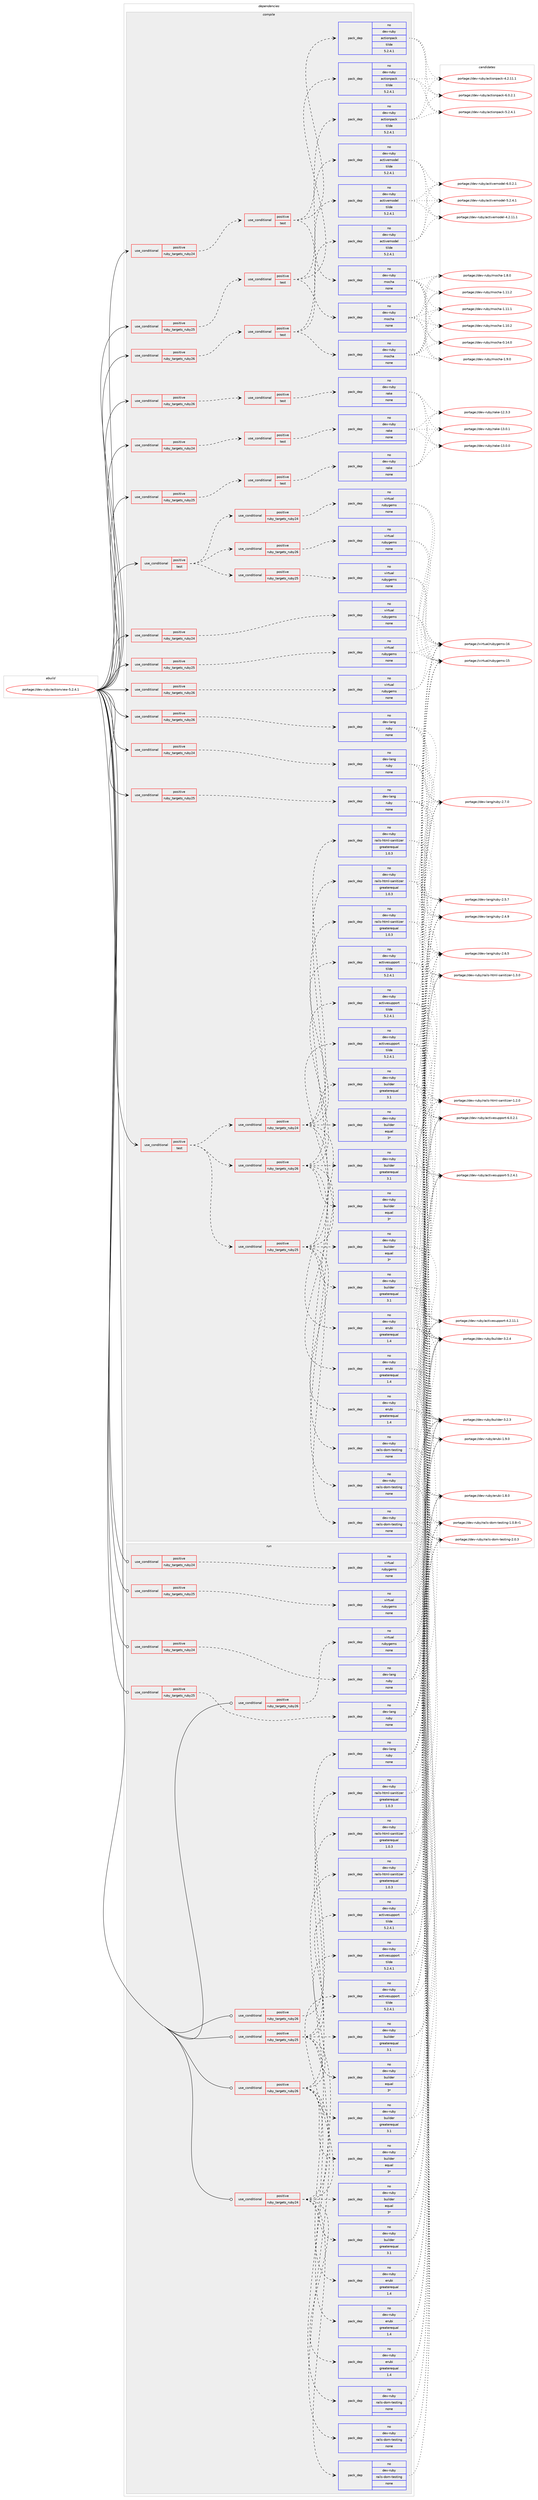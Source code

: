 digraph prolog {

# *************
# Graph options
# *************

newrank=true;
concentrate=true;
compound=true;
graph [rankdir=LR,fontname=Helvetica,fontsize=10,ranksep=1.5];#, ranksep=2.5, nodesep=0.2];
edge  [arrowhead=vee];
node  [fontname=Helvetica,fontsize=10];

# **********
# The ebuild
# **********

subgraph cluster_leftcol {
color=gray;
rank=same;
label=<<i>ebuild</i>>;
id [label="portage://dev-ruby/actionview-5.2.4.1", color=red, width=4, href="../dev-ruby/actionview-5.2.4.1.svg"];
}

# ****************
# The dependencies
# ****************

subgraph cluster_midcol {
color=gray;
label=<<i>dependencies</i>>;
subgraph cluster_compile {
fillcolor="#eeeeee";
style=filled;
label=<<i>compile</i>>;
subgraph cond94721 {
dependency370721 [label=<<TABLE BORDER="0" CELLBORDER="1" CELLSPACING="0" CELLPADDING="4"><TR><TD ROWSPAN="3" CELLPADDING="10">use_conditional</TD></TR><TR><TD>positive</TD></TR><TR><TD>ruby_targets_ruby24</TD></TR></TABLE>>, shape=none, color=red];
subgraph cond94722 {
dependency370722 [label=<<TABLE BORDER="0" CELLBORDER="1" CELLSPACING="0" CELLPADDING="4"><TR><TD ROWSPAN="3" CELLPADDING="10">use_conditional</TD></TR><TR><TD>positive</TD></TR><TR><TD>test</TD></TR></TABLE>>, shape=none, color=red];
subgraph pack271147 {
dependency370723 [label=<<TABLE BORDER="0" CELLBORDER="1" CELLSPACING="0" CELLPADDING="4" WIDTH="220"><TR><TD ROWSPAN="6" CELLPADDING="30">pack_dep</TD></TR><TR><TD WIDTH="110">no</TD></TR><TR><TD>dev-ruby</TD></TR><TR><TD>mocha</TD></TR><TR><TD>none</TD></TR><TR><TD></TD></TR></TABLE>>, shape=none, color=blue];
}
dependency370722:e -> dependency370723:w [weight=20,style="dashed",arrowhead="vee"];
subgraph pack271148 {
dependency370724 [label=<<TABLE BORDER="0" CELLBORDER="1" CELLSPACING="0" CELLPADDING="4" WIDTH="220"><TR><TD ROWSPAN="6" CELLPADDING="30">pack_dep</TD></TR><TR><TD WIDTH="110">no</TD></TR><TR><TD>dev-ruby</TD></TR><TR><TD>actionpack</TD></TR><TR><TD>tilde</TD></TR><TR><TD>5.2.4.1</TD></TR></TABLE>>, shape=none, color=blue];
}
dependency370722:e -> dependency370724:w [weight=20,style="dashed",arrowhead="vee"];
subgraph pack271149 {
dependency370725 [label=<<TABLE BORDER="0" CELLBORDER="1" CELLSPACING="0" CELLPADDING="4" WIDTH="220"><TR><TD ROWSPAN="6" CELLPADDING="30">pack_dep</TD></TR><TR><TD WIDTH="110">no</TD></TR><TR><TD>dev-ruby</TD></TR><TR><TD>activemodel</TD></TR><TR><TD>tilde</TD></TR><TR><TD>5.2.4.1</TD></TR></TABLE>>, shape=none, color=blue];
}
dependency370722:e -> dependency370725:w [weight=20,style="dashed",arrowhead="vee"];
}
dependency370721:e -> dependency370722:w [weight=20,style="dashed",arrowhead="vee"];
}
id:e -> dependency370721:w [weight=20,style="solid",arrowhead="vee"];
subgraph cond94723 {
dependency370726 [label=<<TABLE BORDER="0" CELLBORDER="1" CELLSPACING="0" CELLPADDING="4"><TR><TD ROWSPAN="3" CELLPADDING="10">use_conditional</TD></TR><TR><TD>positive</TD></TR><TR><TD>ruby_targets_ruby24</TD></TR></TABLE>>, shape=none, color=red];
subgraph cond94724 {
dependency370727 [label=<<TABLE BORDER="0" CELLBORDER="1" CELLSPACING="0" CELLPADDING="4"><TR><TD ROWSPAN="3" CELLPADDING="10">use_conditional</TD></TR><TR><TD>positive</TD></TR><TR><TD>test</TD></TR></TABLE>>, shape=none, color=red];
subgraph pack271150 {
dependency370728 [label=<<TABLE BORDER="0" CELLBORDER="1" CELLSPACING="0" CELLPADDING="4" WIDTH="220"><TR><TD ROWSPAN="6" CELLPADDING="30">pack_dep</TD></TR><TR><TD WIDTH="110">no</TD></TR><TR><TD>dev-ruby</TD></TR><TR><TD>rake</TD></TR><TR><TD>none</TD></TR><TR><TD></TD></TR></TABLE>>, shape=none, color=blue];
}
dependency370727:e -> dependency370728:w [weight=20,style="dashed",arrowhead="vee"];
}
dependency370726:e -> dependency370727:w [weight=20,style="dashed",arrowhead="vee"];
}
id:e -> dependency370726:w [weight=20,style="solid",arrowhead="vee"];
subgraph cond94725 {
dependency370729 [label=<<TABLE BORDER="0" CELLBORDER="1" CELLSPACING="0" CELLPADDING="4"><TR><TD ROWSPAN="3" CELLPADDING="10">use_conditional</TD></TR><TR><TD>positive</TD></TR><TR><TD>ruby_targets_ruby24</TD></TR></TABLE>>, shape=none, color=red];
subgraph pack271151 {
dependency370730 [label=<<TABLE BORDER="0" CELLBORDER="1" CELLSPACING="0" CELLPADDING="4" WIDTH="220"><TR><TD ROWSPAN="6" CELLPADDING="30">pack_dep</TD></TR><TR><TD WIDTH="110">no</TD></TR><TR><TD>dev-lang</TD></TR><TR><TD>ruby</TD></TR><TR><TD>none</TD></TR><TR><TD></TD></TR></TABLE>>, shape=none, color=blue];
}
dependency370729:e -> dependency370730:w [weight=20,style="dashed",arrowhead="vee"];
}
id:e -> dependency370729:w [weight=20,style="solid",arrowhead="vee"];
subgraph cond94726 {
dependency370731 [label=<<TABLE BORDER="0" CELLBORDER="1" CELLSPACING="0" CELLPADDING="4"><TR><TD ROWSPAN="3" CELLPADDING="10">use_conditional</TD></TR><TR><TD>positive</TD></TR><TR><TD>ruby_targets_ruby24</TD></TR></TABLE>>, shape=none, color=red];
subgraph pack271152 {
dependency370732 [label=<<TABLE BORDER="0" CELLBORDER="1" CELLSPACING="0" CELLPADDING="4" WIDTH="220"><TR><TD ROWSPAN="6" CELLPADDING="30">pack_dep</TD></TR><TR><TD WIDTH="110">no</TD></TR><TR><TD>virtual</TD></TR><TR><TD>rubygems</TD></TR><TR><TD>none</TD></TR><TR><TD></TD></TR></TABLE>>, shape=none, color=blue];
}
dependency370731:e -> dependency370732:w [weight=20,style="dashed",arrowhead="vee"];
}
id:e -> dependency370731:w [weight=20,style="solid",arrowhead="vee"];
subgraph cond94727 {
dependency370733 [label=<<TABLE BORDER="0" CELLBORDER="1" CELLSPACING="0" CELLPADDING="4"><TR><TD ROWSPAN="3" CELLPADDING="10">use_conditional</TD></TR><TR><TD>positive</TD></TR><TR><TD>ruby_targets_ruby25</TD></TR></TABLE>>, shape=none, color=red];
subgraph cond94728 {
dependency370734 [label=<<TABLE BORDER="0" CELLBORDER="1" CELLSPACING="0" CELLPADDING="4"><TR><TD ROWSPAN="3" CELLPADDING="10">use_conditional</TD></TR><TR><TD>positive</TD></TR><TR><TD>test</TD></TR></TABLE>>, shape=none, color=red];
subgraph pack271153 {
dependency370735 [label=<<TABLE BORDER="0" CELLBORDER="1" CELLSPACING="0" CELLPADDING="4" WIDTH="220"><TR><TD ROWSPAN="6" CELLPADDING="30">pack_dep</TD></TR><TR><TD WIDTH="110">no</TD></TR><TR><TD>dev-ruby</TD></TR><TR><TD>mocha</TD></TR><TR><TD>none</TD></TR><TR><TD></TD></TR></TABLE>>, shape=none, color=blue];
}
dependency370734:e -> dependency370735:w [weight=20,style="dashed",arrowhead="vee"];
subgraph pack271154 {
dependency370736 [label=<<TABLE BORDER="0" CELLBORDER="1" CELLSPACING="0" CELLPADDING="4" WIDTH="220"><TR><TD ROWSPAN="6" CELLPADDING="30">pack_dep</TD></TR><TR><TD WIDTH="110">no</TD></TR><TR><TD>dev-ruby</TD></TR><TR><TD>actionpack</TD></TR><TR><TD>tilde</TD></TR><TR><TD>5.2.4.1</TD></TR></TABLE>>, shape=none, color=blue];
}
dependency370734:e -> dependency370736:w [weight=20,style="dashed",arrowhead="vee"];
subgraph pack271155 {
dependency370737 [label=<<TABLE BORDER="0" CELLBORDER="1" CELLSPACING="0" CELLPADDING="4" WIDTH="220"><TR><TD ROWSPAN="6" CELLPADDING="30">pack_dep</TD></TR><TR><TD WIDTH="110">no</TD></TR><TR><TD>dev-ruby</TD></TR><TR><TD>activemodel</TD></TR><TR><TD>tilde</TD></TR><TR><TD>5.2.4.1</TD></TR></TABLE>>, shape=none, color=blue];
}
dependency370734:e -> dependency370737:w [weight=20,style="dashed",arrowhead="vee"];
}
dependency370733:e -> dependency370734:w [weight=20,style="dashed",arrowhead="vee"];
}
id:e -> dependency370733:w [weight=20,style="solid",arrowhead="vee"];
subgraph cond94729 {
dependency370738 [label=<<TABLE BORDER="0" CELLBORDER="1" CELLSPACING="0" CELLPADDING="4"><TR><TD ROWSPAN="3" CELLPADDING="10">use_conditional</TD></TR><TR><TD>positive</TD></TR><TR><TD>ruby_targets_ruby25</TD></TR></TABLE>>, shape=none, color=red];
subgraph cond94730 {
dependency370739 [label=<<TABLE BORDER="0" CELLBORDER="1" CELLSPACING="0" CELLPADDING="4"><TR><TD ROWSPAN="3" CELLPADDING="10">use_conditional</TD></TR><TR><TD>positive</TD></TR><TR><TD>test</TD></TR></TABLE>>, shape=none, color=red];
subgraph pack271156 {
dependency370740 [label=<<TABLE BORDER="0" CELLBORDER="1" CELLSPACING="0" CELLPADDING="4" WIDTH="220"><TR><TD ROWSPAN="6" CELLPADDING="30">pack_dep</TD></TR><TR><TD WIDTH="110">no</TD></TR><TR><TD>dev-ruby</TD></TR><TR><TD>rake</TD></TR><TR><TD>none</TD></TR><TR><TD></TD></TR></TABLE>>, shape=none, color=blue];
}
dependency370739:e -> dependency370740:w [weight=20,style="dashed",arrowhead="vee"];
}
dependency370738:e -> dependency370739:w [weight=20,style="dashed",arrowhead="vee"];
}
id:e -> dependency370738:w [weight=20,style="solid",arrowhead="vee"];
subgraph cond94731 {
dependency370741 [label=<<TABLE BORDER="0" CELLBORDER="1" CELLSPACING="0" CELLPADDING="4"><TR><TD ROWSPAN="3" CELLPADDING="10">use_conditional</TD></TR><TR><TD>positive</TD></TR><TR><TD>ruby_targets_ruby25</TD></TR></TABLE>>, shape=none, color=red];
subgraph pack271157 {
dependency370742 [label=<<TABLE BORDER="0" CELLBORDER="1" CELLSPACING="0" CELLPADDING="4" WIDTH="220"><TR><TD ROWSPAN="6" CELLPADDING="30">pack_dep</TD></TR><TR><TD WIDTH="110">no</TD></TR><TR><TD>dev-lang</TD></TR><TR><TD>ruby</TD></TR><TR><TD>none</TD></TR><TR><TD></TD></TR></TABLE>>, shape=none, color=blue];
}
dependency370741:e -> dependency370742:w [weight=20,style="dashed",arrowhead="vee"];
}
id:e -> dependency370741:w [weight=20,style="solid",arrowhead="vee"];
subgraph cond94732 {
dependency370743 [label=<<TABLE BORDER="0" CELLBORDER="1" CELLSPACING="0" CELLPADDING="4"><TR><TD ROWSPAN="3" CELLPADDING="10">use_conditional</TD></TR><TR><TD>positive</TD></TR><TR><TD>ruby_targets_ruby25</TD></TR></TABLE>>, shape=none, color=red];
subgraph pack271158 {
dependency370744 [label=<<TABLE BORDER="0" CELLBORDER="1" CELLSPACING="0" CELLPADDING="4" WIDTH="220"><TR><TD ROWSPAN="6" CELLPADDING="30">pack_dep</TD></TR><TR><TD WIDTH="110">no</TD></TR><TR><TD>virtual</TD></TR><TR><TD>rubygems</TD></TR><TR><TD>none</TD></TR><TR><TD></TD></TR></TABLE>>, shape=none, color=blue];
}
dependency370743:e -> dependency370744:w [weight=20,style="dashed",arrowhead="vee"];
}
id:e -> dependency370743:w [weight=20,style="solid",arrowhead="vee"];
subgraph cond94733 {
dependency370745 [label=<<TABLE BORDER="0" CELLBORDER="1" CELLSPACING="0" CELLPADDING="4"><TR><TD ROWSPAN="3" CELLPADDING="10">use_conditional</TD></TR><TR><TD>positive</TD></TR><TR><TD>ruby_targets_ruby26</TD></TR></TABLE>>, shape=none, color=red];
subgraph cond94734 {
dependency370746 [label=<<TABLE BORDER="0" CELLBORDER="1" CELLSPACING="0" CELLPADDING="4"><TR><TD ROWSPAN="3" CELLPADDING="10">use_conditional</TD></TR><TR><TD>positive</TD></TR><TR><TD>test</TD></TR></TABLE>>, shape=none, color=red];
subgraph pack271159 {
dependency370747 [label=<<TABLE BORDER="0" CELLBORDER="1" CELLSPACING="0" CELLPADDING="4" WIDTH="220"><TR><TD ROWSPAN="6" CELLPADDING="30">pack_dep</TD></TR><TR><TD WIDTH="110">no</TD></TR><TR><TD>dev-ruby</TD></TR><TR><TD>mocha</TD></TR><TR><TD>none</TD></TR><TR><TD></TD></TR></TABLE>>, shape=none, color=blue];
}
dependency370746:e -> dependency370747:w [weight=20,style="dashed",arrowhead="vee"];
subgraph pack271160 {
dependency370748 [label=<<TABLE BORDER="0" CELLBORDER="1" CELLSPACING="0" CELLPADDING="4" WIDTH="220"><TR><TD ROWSPAN="6" CELLPADDING="30">pack_dep</TD></TR><TR><TD WIDTH="110">no</TD></TR><TR><TD>dev-ruby</TD></TR><TR><TD>actionpack</TD></TR><TR><TD>tilde</TD></TR><TR><TD>5.2.4.1</TD></TR></TABLE>>, shape=none, color=blue];
}
dependency370746:e -> dependency370748:w [weight=20,style="dashed",arrowhead="vee"];
subgraph pack271161 {
dependency370749 [label=<<TABLE BORDER="0" CELLBORDER="1" CELLSPACING="0" CELLPADDING="4" WIDTH="220"><TR><TD ROWSPAN="6" CELLPADDING="30">pack_dep</TD></TR><TR><TD WIDTH="110">no</TD></TR><TR><TD>dev-ruby</TD></TR><TR><TD>activemodel</TD></TR><TR><TD>tilde</TD></TR><TR><TD>5.2.4.1</TD></TR></TABLE>>, shape=none, color=blue];
}
dependency370746:e -> dependency370749:w [weight=20,style="dashed",arrowhead="vee"];
}
dependency370745:e -> dependency370746:w [weight=20,style="dashed",arrowhead="vee"];
}
id:e -> dependency370745:w [weight=20,style="solid",arrowhead="vee"];
subgraph cond94735 {
dependency370750 [label=<<TABLE BORDER="0" CELLBORDER="1" CELLSPACING="0" CELLPADDING="4"><TR><TD ROWSPAN="3" CELLPADDING="10">use_conditional</TD></TR><TR><TD>positive</TD></TR><TR><TD>ruby_targets_ruby26</TD></TR></TABLE>>, shape=none, color=red];
subgraph cond94736 {
dependency370751 [label=<<TABLE BORDER="0" CELLBORDER="1" CELLSPACING="0" CELLPADDING="4"><TR><TD ROWSPAN="3" CELLPADDING="10">use_conditional</TD></TR><TR><TD>positive</TD></TR><TR><TD>test</TD></TR></TABLE>>, shape=none, color=red];
subgraph pack271162 {
dependency370752 [label=<<TABLE BORDER="0" CELLBORDER="1" CELLSPACING="0" CELLPADDING="4" WIDTH="220"><TR><TD ROWSPAN="6" CELLPADDING="30">pack_dep</TD></TR><TR><TD WIDTH="110">no</TD></TR><TR><TD>dev-ruby</TD></TR><TR><TD>rake</TD></TR><TR><TD>none</TD></TR><TR><TD></TD></TR></TABLE>>, shape=none, color=blue];
}
dependency370751:e -> dependency370752:w [weight=20,style="dashed",arrowhead="vee"];
}
dependency370750:e -> dependency370751:w [weight=20,style="dashed",arrowhead="vee"];
}
id:e -> dependency370750:w [weight=20,style="solid",arrowhead="vee"];
subgraph cond94737 {
dependency370753 [label=<<TABLE BORDER="0" CELLBORDER="1" CELLSPACING="0" CELLPADDING="4"><TR><TD ROWSPAN="3" CELLPADDING="10">use_conditional</TD></TR><TR><TD>positive</TD></TR><TR><TD>ruby_targets_ruby26</TD></TR></TABLE>>, shape=none, color=red];
subgraph pack271163 {
dependency370754 [label=<<TABLE BORDER="0" CELLBORDER="1" CELLSPACING="0" CELLPADDING="4" WIDTH="220"><TR><TD ROWSPAN="6" CELLPADDING="30">pack_dep</TD></TR><TR><TD WIDTH="110">no</TD></TR><TR><TD>dev-lang</TD></TR><TR><TD>ruby</TD></TR><TR><TD>none</TD></TR><TR><TD></TD></TR></TABLE>>, shape=none, color=blue];
}
dependency370753:e -> dependency370754:w [weight=20,style="dashed",arrowhead="vee"];
}
id:e -> dependency370753:w [weight=20,style="solid",arrowhead="vee"];
subgraph cond94738 {
dependency370755 [label=<<TABLE BORDER="0" CELLBORDER="1" CELLSPACING="0" CELLPADDING="4"><TR><TD ROWSPAN="3" CELLPADDING="10">use_conditional</TD></TR><TR><TD>positive</TD></TR><TR><TD>ruby_targets_ruby26</TD></TR></TABLE>>, shape=none, color=red];
subgraph pack271164 {
dependency370756 [label=<<TABLE BORDER="0" CELLBORDER="1" CELLSPACING="0" CELLPADDING="4" WIDTH="220"><TR><TD ROWSPAN="6" CELLPADDING="30">pack_dep</TD></TR><TR><TD WIDTH="110">no</TD></TR><TR><TD>virtual</TD></TR><TR><TD>rubygems</TD></TR><TR><TD>none</TD></TR><TR><TD></TD></TR></TABLE>>, shape=none, color=blue];
}
dependency370755:e -> dependency370756:w [weight=20,style="dashed",arrowhead="vee"];
}
id:e -> dependency370755:w [weight=20,style="solid",arrowhead="vee"];
subgraph cond94739 {
dependency370757 [label=<<TABLE BORDER="0" CELLBORDER="1" CELLSPACING="0" CELLPADDING="4"><TR><TD ROWSPAN="3" CELLPADDING="10">use_conditional</TD></TR><TR><TD>positive</TD></TR><TR><TD>test</TD></TR></TABLE>>, shape=none, color=red];
subgraph cond94740 {
dependency370758 [label=<<TABLE BORDER="0" CELLBORDER="1" CELLSPACING="0" CELLPADDING="4"><TR><TD ROWSPAN="3" CELLPADDING="10">use_conditional</TD></TR><TR><TD>positive</TD></TR><TR><TD>ruby_targets_ruby24</TD></TR></TABLE>>, shape=none, color=red];
subgraph pack271165 {
dependency370759 [label=<<TABLE BORDER="0" CELLBORDER="1" CELLSPACING="0" CELLPADDING="4" WIDTH="220"><TR><TD ROWSPAN="6" CELLPADDING="30">pack_dep</TD></TR><TR><TD WIDTH="110">no</TD></TR><TR><TD>dev-ruby</TD></TR><TR><TD>activesupport</TD></TR><TR><TD>tilde</TD></TR><TR><TD>5.2.4.1</TD></TR></TABLE>>, shape=none, color=blue];
}
dependency370758:e -> dependency370759:w [weight=20,style="dashed",arrowhead="vee"];
subgraph pack271166 {
dependency370760 [label=<<TABLE BORDER="0" CELLBORDER="1" CELLSPACING="0" CELLPADDING="4" WIDTH="220"><TR><TD ROWSPAN="6" CELLPADDING="30">pack_dep</TD></TR><TR><TD WIDTH="110">no</TD></TR><TR><TD>dev-ruby</TD></TR><TR><TD>builder</TD></TR><TR><TD>greaterequal</TD></TR><TR><TD>3.1</TD></TR></TABLE>>, shape=none, color=blue];
}
dependency370758:e -> dependency370760:w [weight=20,style="dashed",arrowhead="vee"];
subgraph pack271167 {
dependency370761 [label=<<TABLE BORDER="0" CELLBORDER="1" CELLSPACING="0" CELLPADDING="4" WIDTH="220"><TR><TD ROWSPAN="6" CELLPADDING="30">pack_dep</TD></TR><TR><TD WIDTH="110">no</TD></TR><TR><TD>dev-ruby</TD></TR><TR><TD>builder</TD></TR><TR><TD>equal</TD></TR><TR><TD>3*</TD></TR></TABLE>>, shape=none, color=blue];
}
dependency370758:e -> dependency370761:w [weight=20,style="dashed",arrowhead="vee"];
subgraph pack271168 {
dependency370762 [label=<<TABLE BORDER="0" CELLBORDER="1" CELLSPACING="0" CELLPADDING="4" WIDTH="220"><TR><TD ROWSPAN="6" CELLPADDING="30">pack_dep</TD></TR><TR><TD WIDTH="110">no</TD></TR><TR><TD>dev-ruby</TD></TR><TR><TD>erubi</TD></TR><TR><TD>greaterequal</TD></TR><TR><TD>1.4</TD></TR></TABLE>>, shape=none, color=blue];
}
dependency370758:e -> dependency370762:w [weight=20,style="dashed",arrowhead="vee"];
subgraph pack271169 {
dependency370763 [label=<<TABLE BORDER="0" CELLBORDER="1" CELLSPACING="0" CELLPADDING="4" WIDTH="220"><TR><TD ROWSPAN="6" CELLPADDING="30">pack_dep</TD></TR><TR><TD WIDTH="110">no</TD></TR><TR><TD>dev-ruby</TD></TR><TR><TD>rails-html-sanitizer</TD></TR><TR><TD>greaterequal</TD></TR><TR><TD>1.0.3</TD></TR></TABLE>>, shape=none, color=blue];
}
dependency370758:e -> dependency370763:w [weight=20,style="dashed",arrowhead="vee"];
subgraph pack271170 {
dependency370764 [label=<<TABLE BORDER="0" CELLBORDER="1" CELLSPACING="0" CELLPADDING="4" WIDTH="220"><TR><TD ROWSPAN="6" CELLPADDING="30">pack_dep</TD></TR><TR><TD WIDTH="110">no</TD></TR><TR><TD>dev-ruby</TD></TR><TR><TD>rails-dom-testing</TD></TR><TR><TD>none</TD></TR><TR><TD></TD></TR></TABLE>>, shape=none, color=blue];
}
dependency370758:e -> dependency370764:w [weight=20,style="dashed",arrowhead="vee"];
}
dependency370757:e -> dependency370758:w [weight=20,style="dashed",arrowhead="vee"];
subgraph cond94741 {
dependency370765 [label=<<TABLE BORDER="0" CELLBORDER="1" CELLSPACING="0" CELLPADDING="4"><TR><TD ROWSPAN="3" CELLPADDING="10">use_conditional</TD></TR><TR><TD>positive</TD></TR><TR><TD>ruby_targets_ruby25</TD></TR></TABLE>>, shape=none, color=red];
subgraph pack271171 {
dependency370766 [label=<<TABLE BORDER="0" CELLBORDER="1" CELLSPACING="0" CELLPADDING="4" WIDTH="220"><TR><TD ROWSPAN="6" CELLPADDING="30">pack_dep</TD></TR><TR><TD WIDTH="110">no</TD></TR><TR><TD>dev-ruby</TD></TR><TR><TD>activesupport</TD></TR><TR><TD>tilde</TD></TR><TR><TD>5.2.4.1</TD></TR></TABLE>>, shape=none, color=blue];
}
dependency370765:e -> dependency370766:w [weight=20,style="dashed",arrowhead="vee"];
subgraph pack271172 {
dependency370767 [label=<<TABLE BORDER="0" CELLBORDER="1" CELLSPACING="0" CELLPADDING="4" WIDTH="220"><TR><TD ROWSPAN="6" CELLPADDING="30">pack_dep</TD></TR><TR><TD WIDTH="110">no</TD></TR><TR><TD>dev-ruby</TD></TR><TR><TD>builder</TD></TR><TR><TD>greaterequal</TD></TR><TR><TD>3.1</TD></TR></TABLE>>, shape=none, color=blue];
}
dependency370765:e -> dependency370767:w [weight=20,style="dashed",arrowhead="vee"];
subgraph pack271173 {
dependency370768 [label=<<TABLE BORDER="0" CELLBORDER="1" CELLSPACING="0" CELLPADDING="4" WIDTH="220"><TR><TD ROWSPAN="6" CELLPADDING="30">pack_dep</TD></TR><TR><TD WIDTH="110">no</TD></TR><TR><TD>dev-ruby</TD></TR><TR><TD>builder</TD></TR><TR><TD>equal</TD></TR><TR><TD>3*</TD></TR></TABLE>>, shape=none, color=blue];
}
dependency370765:e -> dependency370768:w [weight=20,style="dashed",arrowhead="vee"];
subgraph pack271174 {
dependency370769 [label=<<TABLE BORDER="0" CELLBORDER="1" CELLSPACING="0" CELLPADDING="4" WIDTH="220"><TR><TD ROWSPAN="6" CELLPADDING="30">pack_dep</TD></TR><TR><TD WIDTH="110">no</TD></TR><TR><TD>dev-ruby</TD></TR><TR><TD>erubi</TD></TR><TR><TD>greaterequal</TD></TR><TR><TD>1.4</TD></TR></TABLE>>, shape=none, color=blue];
}
dependency370765:e -> dependency370769:w [weight=20,style="dashed",arrowhead="vee"];
subgraph pack271175 {
dependency370770 [label=<<TABLE BORDER="0" CELLBORDER="1" CELLSPACING="0" CELLPADDING="4" WIDTH="220"><TR><TD ROWSPAN="6" CELLPADDING="30">pack_dep</TD></TR><TR><TD WIDTH="110">no</TD></TR><TR><TD>dev-ruby</TD></TR><TR><TD>rails-html-sanitizer</TD></TR><TR><TD>greaterequal</TD></TR><TR><TD>1.0.3</TD></TR></TABLE>>, shape=none, color=blue];
}
dependency370765:e -> dependency370770:w [weight=20,style="dashed",arrowhead="vee"];
subgraph pack271176 {
dependency370771 [label=<<TABLE BORDER="0" CELLBORDER="1" CELLSPACING="0" CELLPADDING="4" WIDTH="220"><TR><TD ROWSPAN="6" CELLPADDING="30">pack_dep</TD></TR><TR><TD WIDTH="110">no</TD></TR><TR><TD>dev-ruby</TD></TR><TR><TD>rails-dom-testing</TD></TR><TR><TD>none</TD></TR><TR><TD></TD></TR></TABLE>>, shape=none, color=blue];
}
dependency370765:e -> dependency370771:w [weight=20,style="dashed",arrowhead="vee"];
}
dependency370757:e -> dependency370765:w [weight=20,style="dashed",arrowhead="vee"];
subgraph cond94742 {
dependency370772 [label=<<TABLE BORDER="0" CELLBORDER="1" CELLSPACING="0" CELLPADDING="4"><TR><TD ROWSPAN="3" CELLPADDING="10">use_conditional</TD></TR><TR><TD>positive</TD></TR><TR><TD>ruby_targets_ruby26</TD></TR></TABLE>>, shape=none, color=red];
subgraph pack271177 {
dependency370773 [label=<<TABLE BORDER="0" CELLBORDER="1" CELLSPACING="0" CELLPADDING="4" WIDTH="220"><TR><TD ROWSPAN="6" CELLPADDING="30">pack_dep</TD></TR><TR><TD WIDTH="110">no</TD></TR><TR><TD>dev-ruby</TD></TR><TR><TD>activesupport</TD></TR><TR><TD>tilde</TD></TR><TR><TD>5.2.4.1</TD></TR></TABLE>>, shape=none, color=blue];
}
dependency370772:e -> dependency370773:w [weight=20,style="dashed",arrowhead="vee"];
subgraph pack271178 {
dependency370774 [label=<<TABLE BORDER="0" CELLBORDER="1" CELLSPACING="0" CELLPADDING="4" WIDTH="220"><TR><TD ROWSPAN="6" CELLPADDING="30">pack_dep</TD></TR><TR><TD WIDTH="110">no</TD></TR><TR><TD>dev-ruby</TD></TR><TR><TD>builder</TD></TR><TR><TD>greaterequal</TD></TR><TR><TD>3.1</TD></TR></TABLE>>, shape=none, color=blue];
}
dependency370772:e -> dependency370774:w [weight=20,style="dashed",arrowhead="vee"];
subgraph pack271179 {
dependency370775 [label=<<TABLE BORDER="0" CELLBORDER="1" CELLSPACING="0" CELLPADDING="4" WIDTH="220"><TR><TD ROWSPAN="6" CELLPADDING="30">pack_dep</TD></TR><TR><TD WIDTH="110">no</TD></TR><TR><TD>dev-ruby</TD></TR><TR><TD>builder</TD></TR><TR><TD>equal</TD></TR><TR><TD>3*</TD></TR></TABLE>>, shape=none, color=blue];
}
dependency370772:e -> dependency370775:w [weight=20,style="dashed",arrowhead="vee"];
subgraph pack271180 {
dependency370776 [label=<<TABLE BORDER="0" CELLBORDER="1" CELLSPACING="0" CELLPADDING="4" WIDTH="220"><TR><TD ROWSPAN="6" CELLPADDING="30">pack_dep</TD></TR><TR><TD WIDTH="110">no</TD></TR><TR><TD>dev-ruby</TD></TR><TR><TD>erubi</TD></TR><TR><TD>greaterequal</TD></TR><TR><TD>1.4</TD></TR></TABLE>>, shape=none, color=blue];
}
dependency370772:e -> dependency370776:w [weight=20,style="dashed",arrowhead="vee"];
subgraph pack271181 {
dependency370777 [label=<<TABLE BORDER="0" CELLBORDER="1" CELLSPACING="0" CELLPADDING="4" WIDTH="220"><TR><TD ROWSPAN="6" CELLPADDING="30">pack_dep</TD></TR><TR><TD WIDTH="110">no</TD></TR><TR><TD>dev-ruby</TD></TR><TR><TD>rails-html-sanitizer</TD></TR><TR><TD>greaterequal</TD></TR><TR><TD>1.0.3</TD></TR></TABLE>>, shape=none, color=blue];
}
dependency370772:e -> dependency370777:w [weight=20,style="dashed",arrowhead="vee"];
subgraph pack271182 {
dependency370778 [label=<<TABLE BORDER="0" CELLBORDER="1" CELLSPACING="0" CELLPADDING="4" WIDTH="220"><TR><TD ROWSPAN="6" CELLPADDING="30">pack_dep</TD></TR><TR><TD WIDTH="110">no</TD></TR><TR><TD>dev-ruby</TD></TR><TR><TD>rails-dom-testing</TD></TR><TR><TD>none</TD></TR><TR><TD></TD></TR></TABLE>>, shape=none, color=blue];
}
dependency370772:e -> dependency370778:w [weight=20,style="dashed",arrowhead="vee"];
}
dependency370757:e -> dependency370772:w [weight=20,style="dashed",arrowhead="vee"];
}
id:e -> dependency370757:w [weight=20,style="solid",arrowhead="vee"];
subgraph cond94743 {
dependency370779 [label=<<TABLE BORDER="0" CELLBORDER="1" CELLSPACING="0" CELLPADDING="4"><TR><TD ROWSPAN="3" CELLPADDING="10">use_conditional</TD></TR><TR><TD>positive</TD></TR><TR><TD>test</TD></TR></TABLE>>, shape=none, color=red];
subgraph cond94744 {
dependency370780 [label=<<TABLE BORDER="0" CELLBORDER="1" CELLSPACING="0" CELLPADDING="4"><TR><TD ROWSPAN="3" CELLPADDING="10">use_conditional</TD></TR><TR><TD>positive</TD></TR><TR><TD>ruby_targets_ruby24</TD></TR></TABLE>>, shape=none, color=red];
subgraph pack271183 {
dependency370781 [label=<<TABLE BORDER="0" CELLBORDER="1" CELLSPACING="0" CELLPADDING="4" WIDTH="220"><TR><TD ROWSPAN="6" CELLPADDING="30">pack_dep</TD></TR><TR><TD WIDTH="110">no</TD></TR><TR><TD>virtual</TD></TR><TR><TD>rubygems</TD></TR><TR><TD>none</TD></TR><TR><TD></TD></TR></TABLE>>, shape=none, color=blue];
}
dependency370780:e -> dependency370781:w [weight=20,style="dashed",arrowhead="vee"];
}
dependency370779:e -> dependency370780:w [weight=20,style="dashed",arrowhead="vee"];
subgraph cond94745 {
dependency370782 [label=<<TABLE BORDER="0" CELLBORDER="1" CELLSPACING="0" CELLPADDING="4"><TR><TD ROWSPAN="3" CELLPADDING="10">use_conditional</TD></TR><TR><TD>positive</TD></TR><TR><TD>ruby_targets_ruby25</TD></TR></TABLE>>, shape=none, color=red];
subgraph pack271184 {
dependency370783 [label=<<TABLE BORDER="0" CELLBORDER="1" CELLSPACING="0" CELLPADDING="4" WIDTH="220"><TR><TD ROWSPAN="6" CELLPADDING="30">pack_dep</TD></TR><TR><TD WIDTH="110">no</TD></TR><TR><TD>virtual</TD></TR><TR><TD>rubygems</TD></TR><TR><TD>none</TD></TR><TR><TD></TD></TR></TABLE>>, shape=none, color=blue];
}
dependency370782:e -> dependency370783:w [weight=20,style="dashed",arrowhead="vee"];
}
dependency370779:e -> dependency370782:w [weight=20,style="dashed",arrowhead="vee"];
subgraph cond94746 {
dependency370784 [label=<<TABLE BORDER="0" CELLBORDER="1" CELLSPACING="0" CELLPADDING="4"><TR><TD ROWSPAN="3" CELLPADDING="10">use_conditional</TD></TR><TR><TD>positive</TD></TR><TR><TD>ruby_targets_ruby26</TD></TR></TABLE>>, shape=none, color=red];
subgraph pack271185 {
dependency370785 [label=<<TABLE BORDER="0" CELLBORDER="1" CELLSPACING="0" CELLPADDING="4" WIDTH="220"><TR><TD ROWSPAN="6" CELLPADDING="30">pack_dep</TD></TR><TR><TD WIDTH="110">no</TD></TR><TR><TD>virtual</TD></TR><TR><TD>rubygems</TD></TR><TR><TD>none</TD></TR><TR><TD></TD></TR></TABLE>>, shape=none, color=blue];
}
dependency370784:e -> dependency370785:w [weight=20,style="dashed",arrowhead="vee"];
}
dependency370779:e -> dependency370784:w [weight=20,style="dashed",arrowhead="vee"];
}
id:e -> dependency370779:w [weight=20,style="solid",arrowhead="vee"];
}
subgraph cluster_compileandrun {
fillcolor="#eeeeee";
style=filled;
label=<<i>compile and run</i>>;
}
subgraph cluster_run {
fillcolor="#eeeeee";
style=filled;
label=<<i>run</i>>;
subgraph cond94747 {
dependency370786 [label=<<TABLE BORDER="0" CELLBORDER="1" CELLSPACING="0" CELLPADDING="4"><TR><TD ROWSPAN="3" CELLPADDING="10">use_conditional</TD></TR><TR><TD>positive</TD></TR><TR><TD>ruby_targets_ruby24</TD></TR></TABLE>>, shape=none, color=red];
subgraph pack271186 {
dependency370787 [label=<<TABLE BORDER="0" CELLBORDER="1" CELLSPACING="0" CELLPADDING="4" WIDTH="220"><TR><TD ROWSPAN="6" CELLPADDING="30">pack_dep</TD></TR><TR><TD WIDTH="110">no</TD></TR><TR><TD>dev-lang</TD></TR><TR><TD>ruby</TD></TR><TR><TD>none</TD></TR><TR><TD></TD></TR></TABLE>>, shape=none, color=blue];
}
dependency370786:e -> dependency370787:w [weight=20,style="dashed",arrowhead="vee"];
}
id:e -> dependency370786:w [weight=20,style="solid",arrowhead="odot"];
subgraph cond94748 {
dependency370788 [label=<<TABLE BORDER="0" CELLBORDER="1" CELLSPACING="0" CELLPADDING="4"><TR><TD ROWSPAN="3" CELLPADDING="10">use_conditional</TD></TR><TR><TD>positive</TD></TR><TR><TD>ruby_targets_ruby24</TD></TR></TABLE>>, shape=none, color=red];
subgraph pack271187 {
dependency370789 [label=<<TABLE BORDER="0" CELLBORDER="1" CELLSPACING="0" CELLPADDING="4" WIDTH="220"><TR><TD ROWSPAN="6" CELLPADDING="30">pack_dep</TD></TR><TR><TD WIDTH="110">no</TD></TR><TR><TD>dev-ruby</TD></TR><TR><TD>activesupport</TD></TR><TR><TD>tilde</TD></TR><TR><TD>5.2.4.1</TD></TR></TABLE>>, shape=none, color=blue];
}
dependency370788:e -> dependency370789:w [weight=20,style="dashed",arrowhead="vee"];
subgraph pack271188 {
dependency370790 [label=<<TABLE BORDER="0" CELLBORDER="1" CELLSPACING="0" CELLPADDING="4" WIDTH="220"><TR><TD ROWSPAN="6" CELLPADDING="30">pack_dep</TD></TR><TR><TD WIDTH="110">no</TD></TR><TR><TD>dev-ruby</TD></TR><TR><TD>builder</TD></TR><TR><TD>greaterequal</TD></TR><TR><TD>3.1</TD></TR></TABLE>>, shape=none, color=blue];
}
dependency370788:e -> dependency370790:w [weight=20,style="dashed",arrowhead="vee"];
subgraph pack271189 {
dependency370791 [label=<<TABLE BORDER="0" CELLBORDER="1" CELLSPACING="0" CELLPADDING="4" WIDTH="220"><TR><TD ROWSPAN="6" CELLPADDING="30">pack_dep</TD></TR><TR><TD WIDTH="110">no</TD></TR><TR><TD>dev-ruby</TD></TR><TR><TD>builder</TD></TR><TR><TD>equal</TD></TR><TR><TD>3*</TD></TR></TABLE>>, shape=none, color=blue];
}
dependency370788:e -> dependency370791:w [weight=20,style="dashed",arrowhead="vee"];
subgraph pack271190 {
dependency370792 [label=<<TABLE BORDER="0" CELLBORDER="1" CELLSPACING="0" CELLPADDING="4" WIDTH="220"><TR><TD ROWSPAN="6" CELLPADDING="30">pack_dep</TD></TR><TR><TD WIDTH="110">no</TD></TR><TR><TD>dev-ruby</TD></TR><TR><TD>erubi</TD></TR><TR><TD>greaterequal</TD></TR><TR><TD>1.4</TD></TR></TABLE>>, shape=none, color=blue];
}
dependency370788:e -> dependency370792:w [weight=20,style="dashed",arrowhead="vee"];
subgraph pack271191 {
dependency370793 [label=<<TABLE BORDER="0" CELLBORDER="1" CELLSPACING="0" CELLPADDING="4" WIDTH="220"><TR><TD ROWSPAN="6" CELLPADDING="30">pack_dep</TD></TR><TR><TD WIDTH="110">no</TD></TR><TR><TD>dev-ruby</TD></TR><TR><TD>rails-html-sanitizer</TD></TR><TR><TD>greaterequal</TD></TR><TR><TD>1.0.3</TD></TR></TABLE>>, shape=none, color=blue];
}
dependency370788:e -> dependency370793:w [weight=20,style="dashed",arrowhead="vee"];
subgraph pack271192 {
dependency370794 [label=<<TABLE BORDER="0" CELLBORDER="1" CELLSPACING="0" CELLPADDING="4" WIDTH="220"><TR><TD ROWSPAN="6" CELLPADDING="30">pack_dep</TD></TR><TR><TD WIDTH="110">no</TD></TR><TR><TD>dev-ruby</TD></TR><TR><TD>rails-dom-testing</TD></TR><TR><TD>none</TD></TR><TR><TD></TD></TR></TABLE>>, shape=none, color=blue];
}
dependency370788:e -> dependency370794:w [weight=20,style="dashed",arrowhead="vee"];
}
id:e -> dependency370788:w [weight=20,style="solid",arrowhead="odot"];
subgraph cond94749 {
dependency370795 [label=<<TABLE BORDER="0" CELLBORDER="1" CELLSPACING="0" CELLPADDING="4"><TR><TD ROWSPAN="3" CELLPADDING="10">use_conditional</TD></TR><TR><TD>positive</TD></TR><TR><TD>ruby_targets_ruby24</TD></TR></TABLE>>, shape=none, color=red];
subgraph pack271193 {
dependency370796 [label=<<TABLE BORDER="0" CELLBORDER="1" CELLSPACING="0" CELLPADDING="4" WIDTH="220"><TR><TD ROWSPAN="6" CELLPADDING="30">pack_dep</TD></TR><TR><TD WIDTH="110">no</TD></TR><TR><TD>virtual</TD></TR><TR><TD>rubygems</TD></TR><TR><TD>none</TD></TR><TR><TD></TD></TR></TABLE>>, shape=none, color=blue];
}
dependency370795:e -> dependency370796:w [weight=20,style="dashed",arrowhead="vee"];
}
id:e -> dependency370795:w [weight=20,style="solid",arrowhead="odot"];
subgraph cond94750 {
dependency370797 [label=<<TABLE BORDER="0" CELLBORDER="1" CELLSPACING="0" CELLPADDING="4"><TR><TD ROWSPAN="3" CELLPADDING="10">use_conditional</TD></TR><TR><TD>positive</TD></TR><TR><TD>ruby_targets_ruby25</TD></TR></TABLE>>, shape=none, color=red];
subgraph pack271194 {
dependency370798 [label=<<TABLE BORDER="0" CELLBORDER="1" CELLSPACING="0" CELLPADDING="4" WIDTH="220"><TR><TD ROWSPAN="6" CELLPADDING="30">pack_dep</TD></TR><TR><TD WIDTH="110">no</TD></TR><TR><TD>dev-lang</TD></TR><TR><TD>ruby</TD></TR><TR><TD>none</TD></TR><TR><TD></TD></TR></TABLE>>, shape=none, color=blue];
}
dependency370797:e -> dependency370798:w [weight=20,style="dashed",arrowhead="vee"];
}
id:e -> dependency370797:w [weight=20,style="solid",arrowhead="odot"];
subgraph cond94751 {
dependency370799 [label=<<TABLE BORDER="0" CELLBORDER="1" CELLSPACING="0" CELLPADDING="4"><TR><TD ROWSPAN="3" CELLPADDING="10">use_conditional</TD></TR><TR><TD>positive</TD></TR><TR><TD>ruby_targets_ruby25</TD></TR></TABLE>>, shape=none, color=red];
subgraph pack271195 {
dependency370800 [label=<<TABLE BORDER="0" CELLBORDER="1" CELLSPACING="0" CELLPADDING="4" WIDTH="220"><TR><TD ROWSPAN="6" CELLPADDING="30">pack_dep</TD></TR><TR><TD WIDTH="110">no</TD></TR><TR><TD>dev-ruby</TD></TR><TR><TD>activesupport</TD></TR><TR><TD>tilde</TD></TR><TR><TD>5.2.4.1</TD></TR></TABLE>>, shape=none, color=blue];
}
dependency370799:e -> dependency370800:w [weight=20,style="dashed",arrowhead="vee"];
subgraph pack271196 {
dependency370801 [label=<<TABLE BORDER="0" CELLBORDER="1" CELLSPACING="0" CELLPADDING="4" WIDTH="220"><TR><TD ROWSPAN="6" CELLPADDING="30">pack_dep</TD></TR><TR><TD WIDTH="110">no</TD></TR><TR><TD>dev-ruby</TD></TR><TR><TD>builder</TD></TR><TR><TD>greaterequal</TD></TR><TR><TD>3.1</TD></TR></TABLE>>, shape=none, color=blue];
}
dependency370799:e -> dependency370801:w [weight=20,style="dashed",arrowhead="vee"];
subgraph pack271197 {
dependency370802 [label=<<TABLE BORDER="0" CELLBORDER="1" CELLSPACING="0" CELLPADDING="4" WIDTH="220"><TR><TD ROWSPAN="6" CELLPADDING="30">pack_dep</TD></TR><TR><TD WIDTH="110">no</TD></TR><TR><TD>dev-ruby</TD></TR><TR><TD>builder</TD></TR><TR><TD>equal</TD></TR><TR><TD>3*</TD></TR></TABLE>>, shape=none, color=blue];
}
dependency370799:e -> dependency370802:w [weight=20,style="dashed",arrowhead="vee"];
subgraph pack271198 {
dependency370803 [label=<<TABLE BORDER="0" CELLBORDER="1" CELLSPACING="0" CELLPADDING="4" WIDTH="220"><TR><TD ROWSPAN="6" CELLPADDING="30">pack_dep</TD></TR><TR><TD WIDTH="110">no</TD></TR><TR><TD>dev-ruby</TD></TR><TR><TD>erubi</TD></TR><TR><TD>greaterequal</TD></TR><TR><TD>1.4</TD></TR></TABLE>>, shape=none, color=blue];
}
dependency370799:e -> dependency370803:w [weight=20,style="dashed",arrowhead="vee"];
subgraph pack271199 {
dependency370804 [label=<<TABLE BORDER="0" CELLBORDER="1" CELLSPACING="0" CELLPADDING="4" WIDTH="220"><TR><TD ROWSPAN="6" CELLPADDING="30">pack_dep</TD></TR><TR><TD WIDTH="110">no</TD></TR><TR><TD>dev-ruby</TD></TR><TR><TD>rails-html-sanitizer</TD></TR><TR><TD>greaterequal</TD></TR><TR><TD>1.0.3</TD></TR></TABLE>>, shape=none, color=blue];
}
dependency370799:e -> dependency370804:w [weight=20,style="dashed",arrowhead="vee"];
subgraph pack271200 {
dependency370805 [label=<<TABLE BORDER="0" CELLBORDER="1" CELLSPACING="0" CELLPADDING="4" WIDTH="220"><TR><TD ROWSPAN="6" CELLPADDING="30">pack_dep</TD></TR><TR><TD WIDTH="110">no</TD></TR><TR><TD>dev-ruby</TD></TR><TR><TD>rails-dom-testing</TD></TR><TR><TD>none</TD></TR><TR><TD></TD></TR></TABLE>>, shape=none, color=blue];
}
dependency370799:e -> dependency370805:w [weight=20,style="dashed",arrowhead="vee"];
}
id:e -> dependency370799:w [weight=20,style="solid",arrowhead="odot"];
subgraph cond94752 {
dependency370806 [label=<<TABLE BORDER="0" CELLBORDER="1" CELLSPACING="0" CELLPADDING="4"><TR><TD ROWSPAN="3" CELLPADDING="10">use_conditional</TD></TR><TR><TD>positive</TD></TR><TR><TD>ruby_targets_ruby25</TD></TR></TABLE>>, shape=none, color=red];
subgraph pack271201 {
dependency370807 [label=<<TABLE BORDER="0" CELLBORDER="1" CELLSPACING="0" CELLPADDING="4" WIDTH="220"><TR><TD ROWSPAN="6" CELLPADDING="30">pack_dep</TD></TR><TR><TD WIDTH="110">no</TD></TR><TR><TD>virtual</TD></TR><TR><TD>rubygems</TD></TR><TR><TD>none</TD></TR><TR><TD></TD></TR></TABLE>>, shape=none, color=blue];
}
dependency370806:e -> dependency370807:w [weight=20,style="dashed",arrowhead="vee"];
}
id:e -> dependency370806:w [weight=20,style="solid",arrowhead="odot"];
subgraph cond94753 {
dependency370808 [label=<<TABLE BORDER="0" CELLBORDER="1" CELLSPACING="0" CELLPADDING="4"><TR><TD ROWSPAN="3" CELLPADDING="10">use_conditional</TD></TR><TR><TD>positive</TD></TR><TR><TD>ruby_targets_ruby26</TD></TR></TABLE>>, shape=none, color=red];
subgraph pack271202 {
dependency370809 [label=<<TABLE BORDER="0" CELLBORDER="1" CELLSPACING="0" CELLPADDING="4" WIDTH="220"><TR><TD ROWSPAN="6" CELLPADDING="30">pack_dep</TD></TR><TR><TD WIDTH="110">no</TD></TR><TR><TD>dev-lang</TD></TR><TR><TD>ruby</TD></TR><TR><TD>none</TD></TR><TR><TD></TD></TR></TABLE>>, shape=none, color=blue];
}
dependency370808:e -> dependency370809:w [weight=20,style="dashed",arrowhead="vee"];
}
id:e -> dependency370808:w [weight=20,style="solid",arrowhead="odot"];
subgraph cond94754 {
dependency370810 [label=<<TABLE BORDER="0" CELLBORDER="1" CELLSPACING="0" CELLPADDING="4"><TR><TD ROWSPAN="3" CELLPADDING="10">use_conditional</TD></TR><TR><TD>positive</TD></TR><TR><TD>ruby_targets_ruby26</TD></TR></TABLE>>, shape=none, color=red];
subgraph pack271203 {
dependency370811 [label=<<TABLE BORDER="0" CELLBORDER="1" CELLSPACING="0" CELLPADDING="4" WIDTH="220"><TR><TD ROWSPAN="6" CELLPADDING="30">pack_dep</TD></TR><TR><TD WIDTH="110">no</TD></TR><TR><TD>dev-ruby</TD></TR><TR><TD>activesupport</TD></TR><TR><TD>tilde</TD></TR><TR><TD>5.2.4.1</TD></TR></TABLE>>, shape=none, color=blue];
}
dependency370810:e -> dependency370811:w [weight=20,style="dashed",arrowhead="vee"];
subgraph pack271204 {
dependency370812 [label=<<TABLE BORDER="0" CELLBORDER="1" CELLSPACING="0" CELLPADDING="4" WIDTH="220"><TR><TD ROWSPAN="6" CELLPADDING="30">pack_dep</TD></TR><TR><TD WIDTH="110">no</TD></TR><TR><TD>dev-ruby</TD></TR><TR><TD>builder</TD></TR><TR><TD>greaterequal</TD></TR><TR><TD>3.1</TD></TR></TABLE>>, shape=none, color=blue];
}
dependency370810:e -> dependency370812:w [weight=20,style="dashed",arrowhead="vee"];
subgraph pack271205 {
dependency370813 [label=<<TABLE BORDER="0" CELLBORDER="1" CELLSPACING="0" CELLPADDING="4" WIDTH="220"><TR><TD ROWSPAN="6" CELLPADDING="30">pack_dep</TD></TR><TR><TD WIDTH="110">no</TD></TR><TR><TD>dev-ruby</TD></TR><TR><TD>builder</TD></TR><TR><TD>equal</TD></TR><TR><TD>3*</TD></TR></TABLE>>, shape=none, color=blue];
}
dependency370810:e -> dependency370813:w [weight=20,style="dashed",arrowhead="vee"];
subgraph pack271206 {
dependency370814 [label=<<TABLE BORDER="0" CELLBORDER="1" CELLSPACING="0" CELLPADDING="4" WIDTH="220"><TR><TD ROWSPAN="6" CELLPADDING="30">pack_dep</TD></TR><TR><TD WIDTH="110">no</TD></TR><TR><TD>dev-ruby</TD></TR><TR><TD>erubi</TD></TR><TR><TD>greaterequal</TD></TR><TR><TD>1.4</TD></TR></TABLE>>, shape=none, color=blue];
}
dependency370810:e -> dependency370814:w [weight=20,style="dashed",arrowhead="vee"];
subgraph pack271207 {
dependency370815 [label=<<TABLE BORDER="0" CELLBORDER="1" CELLSPACING="0" CELLPADDING="4" WIDTH="220"><TR><TD ROWSPAN="6" CELLPADDING="30">pack_dep</TD></TR><TR><TD WIDTH="110">no</TD></TR><TR><TD>dev-ruby</TD></TR><TR><TD>rails-html-sanitizer</TD></TR><TR><TD>greaterequal</TD></TR><TR><TD>1.0.3</TD></TR></TABLE>>, shape=none, color=blue];
}
dependency370810:e -> dependency370815:w [weight=20,style="dashed",arrowhead="vee"];
subgraph pack271208 {
dependency370816 [label=<<TABLE BORDER="0" CELLBORDER="1" CELLSPACING="0" CELLPADDING="4" WIDTH="220"><TR><TD ROWSPAN="6" CELLPADDING="30">pack_dep</TD></TR><TR><TD WIDTH="110">no</TD></TR><TR><TD>dev-ruby</TD></TR><TR><TD>rails-dom-testing</TD></TR><TR><TD>none</TD></TR><TR><TD></TD></TR></TABLE>>, shape=none, color=blue];
}
dependency370810:e -> dependency370816:w [weight=20,style="dashed",arrowhead="vee"];
}
id:e -> dependency370810:w [weight=20,style="solid",arrowhead="odot"];
subgraph cond94755 {
dependency370817 [label=<<TABLE BORDER="0" CELLBORDER="1" CELLSPACING="0" CELLPADDING="4"><TR><TD ROWSPAN="3" CELLPADDING="10">use_conditional</TD></TR><TR><TD>positive</TD></TR><TR><TD>ruby_targets_ruby26</TD></TR></TABLE>>, shape=none, color=red];
subgraph pack271209 {
dependency370818 [label=<<TABLE BORDER="0" CELLBORDER="1" CELLSPACING="0" CELLPADDING="4" WIDTH="220"><TR><TD ROWSPAN="6" CELLPADDING="30">pack_dep</TD></TR><TR><TD WIDTH="110">no</TD></TR><TR><TD>virtual</TD></TR><TR><TD>rubygems</TD></TR><TR><TD>none</TD></TR><TR><TD></TD></TR></TABLE>>, shape=none, color=blue];
}
dependency370817:e -> dependency370818:w [weight=20,style="dashed",arrowhead="vee"];
}
id:e -> dependency370817:w [weight=20,style="solid",arrowhead="odot"];
}
}

# **************
# The candidates
# **************

subgraph cluster_choices {
rank=same;
color=gray;
label=<<i>candidates</i>>;

subgraph choice271147 {
color=black;
nodesep=1;
choice1001011184511411798121471091119910497454946574648 [label="portage://dev-ruby/mocha-1.9.0", color=red, width=4,href="../dev-ruby/mocha-1.9.0.svg"];
choice1001011184511411798121471091119910497454946564648 [label="portage://dev-ruby/mocha-1.8.0", color=red, width=4,href="../dev-ruby/mocha-1.8.0.svg"];
choice100101118451141179812147109111991049745494649494650 [label="portage://dev-ruby/mocha-1.11.2", color=red, width=4,href="../dev-ruby/mocha-1.11.2.svg"];
choice100101118451141179812147109111991049745494649494649 [label="portage://dev-ruby/mocha-1.11.1", color=red, width=4,href="../dev-ruby/mocha-1.11.1.svg"];
choice100101118451141179812147109111991049745494649484650 [label="portage://dev-ruby/mocha-1.10.2", color=red, width=4,href="../dev-ruby/mocha-1.10.2.svg"];
choice100101118451141179812147109111991049745484649524648 [label="portage://dev-ruby/mocha-0.14.0", color=red, width=4,href="../dev-ruby/mocha-0.14.0.svg"];
dependency370723:e -> choice1001011184511411798121471091119910497454946574648:w [style=dotted,weight="100"];
dependency370723:e -> choice1001011184511411798121471091119910497454946564648:w [style=dotted,weight="100"];
dependency370723:e -> choice100101118451141179812147109111991049745494649494650:w [style=dotted,weight="100"];
dependency370723:e -> choice100101118451141179812147109111991049745494649494649:w [style=dotted,weight="100"];
dependency370723:e -> choice100101118451141179812147109111991049745494649484650:w [style=dotted,weight="100"];
dependency370723:e -> choice100101118451141179812147109111991049745484649524648:w [style=dotted,weight="100"];
}
subgraph choice271148 {
color=black;
nodesep=1;
choice100101118451141179812147979911610511111011297991074554464846504649 [label="portage://dev-ruby/actionpack-6.0.2.1", color=red, width=4,href="../dev-ruby/actionpack-6.0.2.1.svg"];
choice100101118451141179812147979911610511111011297991074553465046524649 [label="portage://dev-ruby/actionpack-5.2.4.1", color=red, width=4,href="../dev-ruby/actionpack-5.2.4.1.svg"];
choice10010111845114117981214797991161051111101129799107455246504649494649 [label="portage://dev-ruby/actionpack-4.2.11.1", color=red, width=4,href="../dev-ruby/actionpack-4.2.11.1.svg"];
dependency370724:e -> choice100101118451141179812147979911610511111011297991074554464846504649:w [style=dotted,weight="100"];
dependency370724:e -> choice100101118451141179812147979911610511111011297991074553465046524649:w [style=dotted,weight="100"];
dependency370724:e -> choice10010111845114117981214797991161051111101129799107455246504649494649:w [style=dotted,weight="100"];
}
subgraph choice271149 {
color=black;
nodesep=1;
choice10010111845114117981214797991161051181011091111001011084554464846504649 [label="portage://dev-ruby/activemodel-6.0.2.1", color=red, width=4,href="../dev-ruby/activemodel-6.0.2.1.svg"];
choice10010111845114117981214797991161051181011091111001011084553465046524649 [label="portage://dev-ruby/activemodel-5.2.4.1", color=red, width=4,href="../dev-ruby/activemodel-5.2.4.1.svg"];
choice1001011184511411798121479799116105118101109111100101108455246504649494649 [label="portage://dev-ruby/activemodel-4.2.11.1", color=red, width=4,href="../dev-ruby/activemodel-4.2.11.1.svg"];
dependency370725:e -> choice10010111845114117981214797991161051181011091111001011084554464846504649:w [style=dotted,weight="100"];
dependency370725:e -> choice10010111845114117981214797991161051181011091111001011084553465046524649:w [style=dotted,weight="100"];
dependency370725:e -> choice1001011184511411798121479799116105118101109111100101108455246504649494649:w [style=dotted,weight="100"];
}
subgraph choice271150 {
color=black;
nodesep=1;
choice1001011184511411798121471149710710145495146484649 [label="portage://dev-ruby/rake-13.0.1", color=red, width=4,href="../dev-ruby/rake-13.0.1.svg"];
choice1001011184511411798121471149710710145495146484648 [label="portage://dev-ruby/rake-13.0.0", color=red, width=4,href="../dev-ruby/rake-13.0.0.svg"];
choice1001011184511411798121471149710710145495046514651 [label="portage://dev-ruby/rake-12.3.3", color=red, width=4,href="../dev-ruby/rake-12.3.3.svg"];
dependency370728:e -> choice1001011184511411798121471149710710145495146484649:w [style=dotted,weight="100"];
dependency370728:e -> choice1001011184511411798121471149710710145495146484648:w [style=dotted,weight="100"];
dependency370728:e -> choice1001011184511411798121471149710710145495046514651:w [style=dotted,weight="100"];
}
subgraph choice271151 {
color=black;
nodesep=1;
choice10010111845108971101034711411798121455046554648 [label="portage://dev-lang/ruby-2.7.0", color=red, width=4,href="../dev-lang/ruby-2.7.0.svg"];
choice10010111845108971101034711411798121455046544653 [label="portage://dev-lang/ruby-2.6.5", color=red, width=4,href="../dev-lang/ruby-2.6.5.svg"];
choice10010111845108971101034711411798121455046534655 [label="portage://dev-lang/ruby-2.5.7", color=red, width=4,href="../dev-lang/ruby-2.5.7.svg"];
choice10010111845108971101034711411798121455046524657 [label="portage://dev-lang/ruby-2.4.9", color=red, width=4,href="../dev-lang/ruby-2.4.9.svg"];
dependency370730:e -> choice10010111845108971101034711411798121455046554648:w [style=dotted,weight="100"];
dependency370730:e -> choice10010111845108971101034711411798121455046544653:w [style=dotted,weight="100"];
dependency370730:e -> choice10010111845108971101034711411798121455046534655:w [style=dotted,weight="100"];
dependency370730:e -> choice10010111845108971101034711411798121455046524657:w [style=dotted,weight="100"];
}
subgraph choice271152 {
color=black;
nodesep=1;
choice118105114116117971084711411798121103101109115454954 [label="portage://virtual/rubygems-16", color=red, width=4,href="../virtual/rubygems-16.svg"];
choice118105114116117971084711411798121103101109115454953 [label="portage://virtual/rubygems-15", color=red, width=4,href="../virtual/rubygems-15.svg"];
dependency370732:e -> choice118105114116117971084711411798121103101109115454954:w [style=dotted,weight="100"];
dependency370732:e -> choice118105114116117971084711411798121103101109115454953:w [style=dotted,weight="100"];
}
subgraph choice271153 {
color=black;
nodesep=1;
choice1001011184511411798121471091119910497454946574648 [label="portage://dev-ruby/mocha-1.9.0", color=red, width=4,href="../dev-ruby/mocha-1.9.0.svg"];
choice1001011184511411798121471091119910497454946564648 [label="portage://dev-ruby/mocha-1.8.0", color=red, width=4,href="../dev-ruby/mocha-1.8.0.svg"];
choice100101118451141179812147109111991049745494649494650 [label="portage://dev-ruby/mocha-1.11.2", color=red, width=4,href="../dev-ruby/mocha-1.11.2.svg"];
choice100101118451141179812147109111991049745494649494649 [label="portage://dev-ruby/mocha-1.11.1", color=red, width=4,href="../dev-ruby/mocha-1.11.1.svg"];
choice100101118451141179812147109111991049745494649484650 [label="portage://dev-ruby/mocha-1.10.2", color=red, width=4,href="../dev-ruby/mocha-1.10.2.svg"];
choice100101118451141179812147109111991049745484649524648 [label="portage://dev-ruby/mocha-0.14.0", color=red, width=4,href="../dev-ruby/mocha-0.14.0.svg"];
dependency370735:e -> choice1001011184511411798121471091119910497454946574648:w [style=dotted,weight="100"];
dependency370735:e -> choice1001011184511411798121471091119910497454946564648:w [style=dotted,weight="100"];
dependency370735:e -> choice100101118451141179812147109111991049745494649494650:w [style=dotted,weight="100"];
dependency370735:e -> choice100101118451141179812147109111991049745494649494649:w [style=dotted,weight="100"];
dependency370735:e -> choice100101118451141179812147109111991049745494649484650:w [style=dotted,weight="100"];
dependency370735:e -> choice100101118451141179812147109111991049745484649524648:w [style=dotted,weight="100"];
}
subgraph choice271154 {
color=black;
nodesep=1;
choice100101118451141179812147979911610511111011297991074554464846504649 [label="portage://dev-ruby/actionpack-6.0.2.1", color=red, width=4,href="../dev-ruby/actionpack-6.0.2.1.svg"];
choice100101118451141179812147979911610511111011297991074553465046524649 [label="portage://dev-ruby/actionpack-5.2.4.1", color=red, width=4,href="../dev-ruby/actionpack-5.2.4.1.svg"];
choice10010111845114117981214797991161051111101129799107455246504649494649 [label="portage://dev-ruby/actionpack-4.2.11.1", color=red, width=4,href="../dev-ruby/actionpack-4.2.11.1.svg"];
dependency370736:e -> choice100101118451141179812147979911610511111011297991074554464846504649:w [style=dotted,weight="100"];
dependency370736:e -> choice100101118451141179812147979911610511111011297991074553465046524649:w [style=dotted,weight="100"];
dependency370736:e -> choice10010111845114117981214797991161051111101129799107455246504649494649:w [style=dotted,weight="100"];
}
subgraph choice271155 {
color=black;
nodesep=1;
choice10010111845114117981214797991161051181011091111001011084554464846504649 [label="portage://dev-ruby/activemodel-6.0.2.1", color=red, width=4,href="../dev-ruby/activemodel-6.0.2.1.svg"];
choice10010111845114117981214797991161051181011091111001011084553465046524649 [label="portage://dev-ruby/activemodel-5.2.4.1", color=red, width=4,href="../dev-ruby/activemodel-5.2.4.1.svg"];
choice1001011184511411798121479799116105118101109111100101108455246504649494649 [label="portage://dev-ruby/activemodel-4.2.11.1", color=red, width=4,href="../dev-ruby/activemodel-4.2.11.1.svg"];
dependency370737:e -> choice10010111845114117981214797991161051181011091111001011084554464846504649:w [style=dotted,weight="100"];
dependency370737:e -> choice10010111845114117981214797991161051181011091111001011084553465046524649:w [style=dotted,weight="100"];
dependency370737:e -> choice1001011184511411798121479799116105118101109111100101108455246504649494649:w [style=dotted,weight="100"];
}
subgraph choice271156 {
color=black;
nodesep=1;
choice1001011184511411798121471149710710145495146484649 [label="portage://dev-ruby/rake-13.0.1", color=red, width=4,href="../dev-ruby/rake-13.0.1.svg"];
choice1001011184511411798121471149710710145495146484648 [label="portage://dev-ruby/rake-13.0.0", color=red, width=4,href="../dev-ruby/rake-13.0.0.svg"];
choice1001011184511411798121471149710710145495046514651 [label="portage://dev-ruby/rake-12.3.3", color=red, width=4,href="../dev-ruby/rake-12.3.3.svg"];
dependency370740:e -> choice1001011184511411798121471149710710145495146484649:w [style=dotted,weight="100"];
dependency370740:e -> choice1001011184511411798121471149710710145495146484648:w [style=dotted,weight="100"];
dependency370740:e -> choice1001011184511411798121471149710710145495046514651:w [style=dotted,weight="100"];
}
subgraph choice271157 {
color=black;
nodesep=1;
choice10010111845108971101034711411798121455046554648 [label="portage://dev-lang/ruby-2.7.0", color=red, width=4,href="../dev-lang/ruby-2.7.0.svg"];
choice10010111845108971101034711411798121455046544653 [label="portage://dev-lang/ruby-2.6.5", color=red, width=4,href="../dev-lang/ruby-2.6.5.svg"];
choice10010111845108971101034711411798121455046534655 [label="portage://dev-lang/ruby-2.5.7", color=red, width=4,href="../dev-lang/ruby-2.5.7.svg"];
choice10010111845108971101034711411798121455046524657 [label="portage://dev-lang/ruby-2.4.9", color=red, width=4,href="../dev-lang/ruby-2.4.9.svg"];
dependency370742:e -> choice10010111845108971101034711411798121455046554648:w [style=dotted,weight="100"];
dependency370742:e -> choice10010111845108971101034711411798121455046544653:w [style=dotted,weight="100"];
dependency370742:e -> choice10010111845108971101034711411798121455046534655:w [style=dotted,weight="100"];
dependency370742:e -> choice10010111845108971101034711411798121455046524657:w [style=dotted,weight="100"];
}
subgraph choice271158 {
color=black;
nodesep=1;
choice118105114116117971084711411798121103101109115454954 [label="portage://virtual/rubygems-16", color=red, width=4,href="../virtual/rubygems-16.svg"];
choice118105114116117971084711411798121103101109115454953 [label="portage://virtual/rubygems-15", color=red, width=4,href="../virtual/rubygems-15.svg"];
dependency370744:e -> choice118105114116117971084711411798121103101109115454954:w [style=dotted,weight="100"];
dependency370744:e -> choice118105114116117971084711411798121103101109115454953:w [style=dotted,weight="100"];
}
subgraph choice271159 {
color=black;
nodesep=1;
choice1001011184511411798121471091119910497454946574648 [label="portage://dev-ruby/mocha-1.9.0", color=red, width=4,href="../dev-ruby/mocha-1.9.0.svg"];
choice1001011184511411798121471091119910497454946564648 [label="portage://dev-ruby/mocha-1.8.0", color=red, width=4,href="../dev-ruby/mocha-1.8.0.svg"];
choice100101118451141179812147109111991049745494649494650 [label="portage://dev-ruby/mocha-1.11.2", color=red, width=4,href="../dev-ruby/mocha-1.11.2.svg"];
choice100101118451141179812147109111991049745494649494649 [label="portage://dev-ruby/mocha-1.11.1", color=red, width=4,href="../dev-ruby/mocha-1.11.1.svg"];
choice100101118451141179812147109111991049745494649484650 [label="portage://dev-ruby/mocha-1.10.2", color=red, width=4,href="../dev-ruby/mocha-1.10.2.svg"];
choice100101118451141179812147109111991049745484649524648 [label="portage://dev-ruby/mocha-0.14.0", color=red, width=4,href="../dev-ruby/mocha-0.14.0.svg"];
dependency370747:e -> choice1001011184511411798121471091119910497454946574648:w [style=dotted,weight="100"];
dependency370747:e -> choice1001011184511411798121471091119910497454946564648:w [style=dotted,weight="100"];
dependency370747:e -> choice100101118451141179812147109111991049745494649494650:w [style=dotted,weight="100"];
dependency370747:e -> choice100101118451141179812147109111991049745494649494649:w [style=dotted,weight="100"];
dependency370747:e -> choice100101118451141179812147109111991049745494649484650:w [style=dotted,weight="100"];
dependency370747:e -> choice100101118451141179812147109111991049745484649524648:w [style=dotted,weight="100"];
}
subgraph choice271160 {
color=black;
nodesep=1;
choice100101118451141179812147979911610511111011297991074554464846504649 [label="portage://dev-ruby/actionpack-6.0.2.1", color=red, width=4,href="../dev-ruby/actionpack-6.0.2.1.svg"];
choice100101118451141179812147979911610511111011297991074553465046524649 [label="portage://dev-ruby/actionpack-5.2.4.1", color=red, width=4,href="../dev-ruby/actionpack-5.2.4.1.svg"];
choice10010111845114117981214797991161051111101129799107455246504649494649 [label="portage://dev-ruby/actionpack-4.2.11.1", color=red, width=4,href="../dev-ruby/actionpack-4.2.11.1.svg"];
dependency370748:e -> choice100101118451141179812147979911610511111011297991074554464846504649:w [style=dotted,weight="100"];
dependency370748:e -> choice100101118451141179812147979911610511111011297991074553465046524649:w [style=dotted,weight="100"];
dependency370748:e -> choice10010111845114117981214797991161051111101129799107455246504649494649:w [style=dotted,weight="100"];
}
subgraph choice271161 {
color=black;
nodesep=1;
choice10010111845114117981214797991161051181011091111001011084554464846504649 [label="portage://dev-ruby/activemodel-6.0.2.1", color=red, width=4,href="../dev-ruby/activemodel-6.0.2.1.svg"];
choice10010111845114117981214797991161051181011091111001011084553465046524649 [label="portage://dev-ruby/activemodel-5.2.4.1", color=red, width=4,href="../dev-ruby/activemodel-5.2.4.1.svg"];
choice1001011184511411798121479799116105118101109111100101108455246504649494649 [label="portage://dev-ruby/activemodel-4.2.11.1", color=red, width=4,href="../dev-ruby/activemodel-4.2.11.1.svg"];
dependency370749:e -> choice10010111845114117981214797991161051181011091111001011084554464846504649:w [style=dotted,weight="100"];
dependency370749:e -> choice10010111845114117981214797991161051181011091111001011084553465046524649:w [style=dotted,weight="100"];
dependency370749:e -> choice1001011184511411798121479799116105118101109111100101108455246504649494649:w [style=dotted,weight="100"];
}
subgraph choice271162 {
color=black;
nodesep=1;
choice1001011184511411798121471149710710145495146484649 [label="portage://dev-ruby/rake-13.0.1", color=red, width=4,href="../dev-ruby/rake-13.0.1.svg"];
choice1001011184511411798121471149710710145495146484648 [label="portage://dev-ruby/rake-13.0.0", color=red, width=4,href="../dev-ruby/rake-13.0.0.svg"];
choice1001011184511411798121471149710710145495046514651 [label="portage://dev-ruby/rake-12.3.3", color=red, width=4,href="../dev-ruby/rake-12.3.3.svg"];
dependency370752:e -> choice1001011184511411798121471149710710145495146484649:w [style=dotted,weight="100"];
dependency370752:e -> choice1001011184511411798121471149710710145495146484648:w [style=dotted,weight="100"];
dependency370752:e -> choice1001011184511411798121471149710710145495046514651:w [style=dotted,weight="100"];
}
subgraph choice271163 {
color=black;
nodesep=1;
choice10010111845108971101034711411798121455046554648 [label="portage://dev-lang/ruby-2.7.0", color=red, width=4,href="../dev-lang/ruby-2.7.0.svg"];
choice10010111845108971101034711411798121455046544653 [label="portage://dev-lang/ruby-2.6.5", color=red, width=4,href="../dev-lang/ruby-2.6.5.svg"];
choice10010111845108971101034711411798121455046534655 [label="portage://dev-lang/ruby-2.5.7", color=red, width=4,href="../dev-lang/ruby-2.5.7.svg"];
choice10010111845108971101034711411798121455046524657 [label="portage://dev-lang/ruby-2.4.9", color=red, width=4,href="../dev-lang/ruby-2.4.9.svg"];
dependency370754:e -> choice10010111845108971101034711411798121455046554648:w [style=dotted,weight="100"];
dependency370754:e -> choice10010111845108971101034711411798121455046544653:w [style=dotted,weight="100"];
dependency370754:e -> choice10010111845108971101034711411798121455046534655:w [style=dotted,weight="100"];
dependency370754:e -> choice10010111845108971101034711411798121455046524657:w [style=dotted,weight="100"];
}
subgraph choice271164 {
color=black;
nodesep=1;
choice118105114116117971084711411798121103101109115454954 [label="portage://virtual/rubygems-16", color=red, width=4,href="../virtual/rubygems-16.svg"];
choice118105114116117971084711411798121103101109115454953 [label="portage://virtual/rubygems-15", color=red, width=4,href="../virtual/rubygems-15.svg"];
dependency370756:e -> choice118105114116117971084711411798121103101109115454954:w [style=dotted,weight="100"];
dependency370756:e -> choice118105114116117971084711411798121103101109115454953:w [style=dotted,weight="100"];
}
subgraph choice271165 {
color=black;
nodesep=1;
choice10010111845114117981214797991161051181011151171121121111141164554464846504649 [label="portage://dev-ruby/activesupport-6.0.2.1", color=red, width=4,href="../dev-ruby/activesupport-6.0.2.1.svg"];
choice10010111845114117981214797991161051181011151171121121111141164553465046524649 [label="portage://dev-ruby/activesupport-5.2.4.1", color=red, width=4,href="../dev-ruby/activesupport-5.2.4.1.svg"];
choice1001011184511411798121479799116105118101115117112112111114116455246504649494649 [label="portage://dev-ruby/activesupport-4.2.11.1", color=red, width=4,href="../dev-ruby/activesupport-4.2.11.1.svg"];
dependency370759:e -> choice10010111845114117981214797991161051181011151171121121111141164554464846504649:w [style=dotted,weight="100"];
dependency370759:e -> choice10010111845114117981214797991161051181011151171121121111141164553465046524649:w [style=dotted,weight="100"];
dependency370759:e -> choice1001011184511411798121479799116105118101115117112112111114116455246504649494649:w [style=dotted,weight="100"];
}
subgraph choice271166 {
color=black;
nodesep=1;
choice10010111845114117981214798117105108100101114455146504652 [label="portage://dev-ruby/builder-3.2.4", color=red, width=4,href="../dev-ruby/builder-3.2.4.svg"];
choice10010111845114117981214798117105108100101114455146504651 [label="portage://dev-ruby/builder-3.2.3", color=red, width=4,href="../dev-ruby/builder-3.2.3.svg"];
dependency370760:e -> choice10010111845114117981214798117105108100101114455146504652:w [style=dotted,weight="100"];
dependency370760:e -> choice10010111845114117981214798117105108100101114455146504651:w [style=dotted,weight="100"];
}
subgraph choice271167 {
color=black;
nodesep=1;
choice10010111845114117981214798117105108100101114455146504652 [label="portage://dev-ruby/builder-3.2.4", color=red, width=4,href="../dev-ruby/builder-3.2.4.svg"];
choice10010111845114117981214798117105108100101114455146504651 [label="portage://dev-ruby/builder-3.2.3", color=red, width=4,href="../dev-ruby/builder-3.2.3.svg"];
dependency370761:e -> choice10010111845114117981214798117105108100101114455146504652:w [style=dotted,weight="100"];
dependency370761:e -> choice10010111845114117981214798117105108100101114455146504651:w [style=dotted,weight="100"];
}
subgraph choice271168 {
color=black;
nodesep=1;
choice10010111845114117981214710111411798105454946574648 [label="portage://dev-ruby/erubi-1.9.0", color=red, width=4,href="../dev-ruby/erubi-1.9.0.svg"];
choice10010111845114117981214710111411798105454946564648 [label="portage://dev-ruby/erubi-1.8.0", color=red, width=4,href="../dev-ruby/erubi-1.8.0.svg"];
dependency370762:e -> choice10010111845114117981214710111411798105454946574648:w [style=dotted,weight="100"];
dependency370762:e -> choice10010111845114117981214710111411798105454946564648:w [style=dotted,weight="100"];
}
subgraph choice271169 {
color=black;
nodesep=1;
choice10010111845114117981214711497105108115451041161091084511597110105116105122101114454946514648 [label="portage://dev-ruby/rails-html-sanitizer-1.3.0", color=red, width=4,href="../dev-ruby/rails-html-sanitizer-1.3.0.svg"];
choice10010111845114117981214711497105108115451041161091084511597110105116105122101114454946504648 [label="portage://dev-ruby/rails-html-sanitizer-1.2.0", color=red, width=4,href="../dev-ruby/rails-html-sanitizer-1.2.0.svg"];
dependency370763:e -> choice10010111845114117981214711497105108115451041161091084511597110105116105122101114454946514648:w [style=dotted,weight="100"];
dependency370763:e -> choice10010111845114117981214711497105108115451041161091084511597110105116105122101114454946504648:w [style=dotted,weight="100"];
}
subgraph choice271170 {
color=black;
nodesep=1;
choice100101118451141179812147114971051081154510011110945116101115116105110103455046484651 [label="portage://dev-ruby/rails-dom-testing-2.0.3", color=red, width=4,href="../dev-ruby/rails-dom-testing-2.0.3.svg"];
choice1001011184511411798121471149710510811545100111109451161011151161051101034549464846564511449 [label="portage://dev-ruby/rails-dom-testing-1.0.8-r1", color=red, width=4,href="../dev-ruby/rails-dom-testing-1.0.8-r1.svg"];
dependency370764:e -> choice100101118451141179812147114971051081154510011110945116101115116105110103455046484651:w [style=dotted,weight="100"];
dependency370764:e -> choice1001011184511411798121471149710510811545100111109451161011151161051101034549464846564511449:w [style=dotted,weight="100"];
}
subgraph choice271171 {
color=black;
nodesep=1;
choice10010111845114117981214797991161051181011151171121121111141164554464846504649 [label="portage://dev-ruby/activesupport-6.0.2.1", color=red, width=4,href="../dev-ruby/activesupport-6.0.2.1.svg"];
choice10010111845114117981214797991161051181011151171121121111141164553465046524649 [label="portage://dev-ruby/activesupport-5.2.4.1", color=red, width=4,href="../dev-ruby/activesupport-5.2.4.1.svg"];
choice1001011184511411798121479799116105118101115117112112111114116455246504649494649 [label="portage://dev-ruby/activesupport-4.2.11.1", color=red, width=4,href="../dev-ruby/activesupport-4.2.11.1.svg"];
dependency370766:e -> choice10010111845114117981214797991161051181011151171121121111141164554464846504649:w [style=dotted,weight="100"];
dependency370766:e -> choice10010111845114117981214797991161051181011151171121121111141164553465046524649:w [style=dotted,weight="100"];
dependency370766:e -> choice1001011184511411798121479799116105118101115117112112111114116455246504649494649:w [style=dotted,weight="100"];
}
subgraph choice271172 {
color=black;
nodesep=1;
choice10010111845114117981214798117105108100101114455146504652 [label="portage://dev-ruby/builder-3.2.4", color=red, width=4,href="../dev-ruby/builder-3.2.4.svg"];
choice10010111845114117981214798117105108100101114455146504651 [label="portage://dev-ruby/builder-3.2.3", color=red, width=4,href="../dev-ruby/builder-3.2.3.svg"];
dependency370767:e -> choice10010111845114117981214798117105108100101114455146504652:w [style=dotted,weight="100"];
dependency370767:e -> choice10010111845114117981214798117105108100101114455146504651:w [style=dotted,weight="100"];
}
subgraph choice271173 {
color=black;
nodesep=1;
choice10010111845114117981214798117105108100101114455146504652 [label="portage://dev-ruby/builder-3.2.4", color=red, width=4,href="../dev-ruby/builder-3.2.4.svg"];
choice10010111845114117981214798117105108100101114455146504651 [label="portage://dev-ruby/builder-3.2.3", color=red, width=4,href="../dev-ruby/builder-3.2.3.svg"];
dependency370768:e -> choice10010111845114117981214798117105108100101114455146504652:w [style=dotted,weight="100"];
dependency370768:e -> choice10010111845114117981214798117105108100101114455146504651:w [style=dotted,weight="100"];
}
subgraph choice271174 {
color=black;
nodesep=1;
choice10010111845114117981214710111411798105454946574648 [label="portage://dev-ruby/erubi-1.9.0", color=red, width=4,href="../dev-ruby/erubi-1.9.0.svg"];
choice10010111845114117981214710111411798105454946564648 [label="portage://dev-ruby/erubi-1.8.0", color=red, width=4,href="../dev-ruby/erubi-1.8.0.svg"];
dependency370769:e -> choice10010111845114117981214710111411798105454946574648:w [style=dotted,weight="100"];
dependency370769:e -> choice10010111845114117981214710111411798105454946564648:w [style=dotted,weight="100"];
}
subgraph choice271175 {
color=black;
nodesep=1;
choice10010111845114117981214711497105108115451041161091084511597110105116105122101114454946514648 [label="portage://dev-ruby/rails-html-sanitizer-1.3.0", color=red, width=4,href="../dev-ruby/rails-html-sanitizer-1.3.0.svg"];
choice10010111845114117981214711497105108115451041161091084511597110105116105122101114454946504648 [label="portage://dev-ruby/rails-html-sanitizer-1.2.0", color=red, width=4,href="../dev-ruby/rails-html-sanitizer-1.2.0.svg"];
dependency370770:e -> choice10010111845114117981214711497105108115451041161091084511597110105116105122101114454946514648:w [style=dotted,weight="100"];
dependency370770:e -> choice10010111845114117981214711497105108115451041161091084511597110105116105122101114454946504648:w [style=dotted,weight="100"];
}
subgraph choice271176 {
color=black;
nodesep=1;
choice100101118451141179812147114971051081154510011110945116101115116105110103455046484651 [label="portage://dev-ruby/rails-dom-testing-2.0.3", color=red, width=4,href="../dev-ruby/rails-dom-testing-2.0.3.svg"];
choice1001011184511411798121471149710510811545100111109451161011151161051101034549464846564511449 [label="portage://dev-ruby/rails-dom-testing-1.0.8-r1", color=red, width=4,href="../dev-ruby/rails-dom-testing-1.0.8-r1.svg"];
dependency370771:e -> choice100101118451141179812147114971051081154510011110945116101115116105110103455046484651:w [style=dotted,weight="100"];
dependency370771:e -> choice1001011184511411798121471149710510811545100111109451161011151161051101034549464846564511449:w [style=dotted,weight="100"];
}
subgraph choice271177 {
color=black;
nodesep=1;
choice10010111845114117981214797991161051181011151171121121111141164554464846504649 [label="portage://dev-ruby/activesupport-6.0.2.1", color=red, width=4,href="../dev-ruby/activesupport-6.0.2.1.svg"];
choice10010111845114117981214797991161051181011151171121121111141164553465046524649 [label="portage://dev-ruby/activesupport-5.2.4.1", color=red, width=4,href="../dev-ruby/activesupport-5.2.4.1.svg"];
choice1001011184511411798121479799116105118101115117112112111114116455246504649494649 [label="portage://dev-ruby/activesupport-4.2.11.1", color=red, width=4,href="../dev-ruby/activesupport-4.2.11.1.svg"];
dependency370773:e -> choice10010111845114117981214797991161051181011151171121121111141164554464846504649:w [style=dotted,weight="100"];
dependency370773:e -> choice10010111845114117981214797991161051181011151171121121111141164553465046524649:w [style=dotted,weight="100"];
dependency370773:e -> choice1001011184511411798121479799116105118101115117112112111114116455246504649494649:w [style=dotted,weight="100"];
}
subgraph choice271178 {
color=black;
nodesep=1;
choice10010111845114117981214798117105108100101114455146504652 [label="portage://dev-ruby/builder-3.2.4", color=red, width=4,href="../dev-ruby/builder-3.2.4.svg"];
choice10010111845114117981214798117105108100101114455146504651 [label="portage://dev-ruby/builder-3.2.3", color=red, width=4,href="../dev-ruby/builder-3.2.3.svg"];
dependency370774:e -> choice10010111845114117981214798117105108100101114455146504652:w [style=dotted,weight="100"];
dependency370774:e -> choice10010111845114117981214798117105108100101114455146504651:w [style=dotted,weight="100"];
}
subgraph choice271179 {
color=black;
nodesep=1;
choice10010111845114117981214798117105108100101114455146504652 [label="portage://dev-ruby/builder-3.2.4", color=red, width=4,href="../dev-ruby/builder-3.2.4.svg"];
choice10010111845114117981214798117105108100101114455146504651 [label="portage://dev-ruby/builder-3.2.3", color=red, width=4,href="../dev-ruby/builder-3.2.3.svg"];
dependency370775:e -> choice10010111845114117981214798117105108100101114455146504652:w [style=dotted,weight="100"];
dependency370775:e -> choice10010111845114117981214798117105108100101114455146504651:w [style=dotted,weight="100"];
}
subgraph choice271180 {
color=black;
nodesep=1;
choice10010111845114117981214710111411798105454946574648 [label="portage://dev-ruby/erubi-1.9.0", color=red, width=4,href="../dev-ruby/erubi-1.9.0.svg"];
choice10010111845114117981214710111411798105454946564648 [label="portage://dev-ruby/erubi-1.8.0", color=red, width=4,href="../dev-ruby/erubi-1.8.0.svg"];
dependency370776:e -> choice10010111845114117981214710111411798105454946574648:w [style=dotted,weight="100"];
dependency370776:e -> choice10010111845114117981214710111411798105454946564648:w [style=dotted,weight="100"];
}
subgraph choice271181 {
color=black;
nodesep=1;
choice10010111845114117981214711497105108115451041161091084511597110105116105122101114454946514648 [label="portage://dev-ruby/rails-html-sanitizer-1.3.0", color=red, width=4,href="../dev-ruby/rails-html-sanitizer-1.3.0.svg"];
choice10010111845114117981214711497105108115451041161091084511597110105116105122101114454946504648 [label="portage://dev-ruby/rails-html-sanitizer-1.2.0", color=red, width=4,href="../dev-ruby/rails-html-sanitizer-1.2.0.svg"];
dependency370777:e -> choice10010111845114117981214711497105108115451041161091084511597110105116105122101114454946514648:w [style=dotted,weight="100"];
dependency370777:e -> choice10010111845114117981214711497105108115451041161091084511597110105116105122101114454946504648:w [style=dotted,weight="100"];
}
subgraph choice271182 {
color=black;
nodesep=1;
choice100101118451141179812147114971051081154510011110945116101115116105110103455046484651 [label="portage://dev-ruby/rails-dom-testing-2.0.3", color=red, width=4,href="../dev-ruby/rails-dom-testing-2.0.3.svg"];
choice1001011184511411798121471149710510811545100111109451161011151161051101034549464846564511449 [label="portage://dev-ruby/rails-dom-testing-1.0.8-r1", color=red, width=4,href="../dev-ruby/rails-dom-testing-1.0.8-r1.svg"];
dependency370778:e -> choice100101118451141179812147114971051081154510011110945116101115116105110103455046484651:w [style=dotted,weight="100"];
dependency370778:e -> choice1001011184511411798121471149710510811545100111109451161011151161051101034549464846564511449:w [style=dotted,weight="100"];
}
subgraph choice271183 {
color=black;
nodesep=1;
choice118105114116117971084711411798121103101109115454954 [label="portage://virtual/rubygems-16", color=red, width=4,href="../virtual/rubygems-16.svg"];
choice118105114116117971084711411798121103101109115454953 [label="portage://virtual/rubygems-15", color=red, width=4,href="../virtual/rubygems-15.svg"];
dependency370781:e -> choice118105114116117971084711411798121103101109115454954:w [style=dotted,weight="100"];
dependency370781:e -> choice118105114116117971084711411798121103101109115454953:w [style=dotted,weight="100"];
}
subgraph choice271184 {
color=black;
nodesep=1;
choice118105114116117971084711411798121103101109115454954 [label="portage://virtual/rubygems-16", color=red, width=4,href="../virtual/rubygems-16.svg"];
choice118105114116117971084711411798121103101109115454953 [label="portage://virtual/rubygems-15", color=red, width=4,href="../virtual/rubygems-15.svg"];
dependency370783:e -> choice118105114116117971084711411798121103101109115454954:w [style=dotted,weight="100"];
dependency370783:e -> choice118105114116117971084711411798121103101109115454953:w [style=dotted,weight="100"];
}
subgraph choice271185 {
color=black;
nodesep=1;
choice118105114116117971084711411798121103101109115454954 [label="portage://virtual/rubygems-16", color=red, width=4,href="../virtual/rubygems-16.svg"];
choice118105114116117971084711411798121103101109115454953 [label="portage://virtual/rubygems-15", color=red, width=4,href="../virtual/rubygems-15.svg"];
dependency370785:e -> choice118105114116117971084711411798121103101109115454954:w [style=dotted,weight="100"];
dependency370785:e -> choice118105114116117971084711411798121103101109115454953:w [style=dotted,weight="100"];
}
subgraph choice271186 {
color=black;
nodesep=1;
choice10010111845108971101034711411798121455046554648 [label="portage://dev-lang/ruby-2.7.0", color=red, width=4,href="../dev-lang/ruby-2.7.0.svg"];
choice10010111845108971101034711411798121455046544653 [label="portage://dev-lang/ruby-2.6.5", color=red, width=4,href="../dev-lang/ruby-2.6.5.svg"];
choice10010111845108971101034711411798121455046534655 [label="portage://dev-lang/ruby-2.5.7", color=red, width=4,href="../dev-lang/ruby-2.5.7.svg"];
choice10010111845108971101034711411798121455046524657 [label="portage://dev-lang/ruby-2.4.9", color=red, width=4,href="../dev-lang/ruby-2.4.9.svg"];
dependency370787:e -> choice10010111845108971101034711411798121455046554648:w [style=dotted,weight="100"];
dependency370787:e -> choice10010111845108971101034711411798121455046544653:w [style=dotted,weight="100"];
dependency370787:e -> choice10010111845108971101034711411798121455046534655:w [style=dotted,weight="100"];
dependency370787:e -> choice10010111845108971101034711411798121455046524657:w [style=dotted,weight="100"];
}
subgraph choice271187 {
color=black;
nodesep=1;
choice10010111845114117981214797991161051181011151171121121111141164554464846504649 [label="portage://dev-ruby/activesupport-6.0.2.1", color=red, width=4,href="../dev-ruby/activesupport-6.0.2.1.svg"];
choice10010111845114117981214797991161051181011151171121121111141164553465046524649 [label="portage://dev-ruby/activesupport-5.2.4.1", color=red, width=4,href="../dev-ruby/activesupport-5.2.4.1.svg"];
choice1001011184511411798121479799116105118101115117112112111114116455246504649494649 [label="portage://dev-ruby/activesupport-4.2.11.1", color=red, width=4,href="../dev-ruby/activesupport-4.2.11.1.svg"];
dependency370789:e -> choice10010111845114117981214797991161051181011151171121121111141164554464846504649:w [style=dotted,weight="100"];
dependency370789:e -> choice10010111845114117981214797991161051181011151171121121111141164553465046524649:w [style=dotted,weight="100"];
dependency370789:e -> choice1001011184511411798121479799116105118101115117112112111114116455246504649494649:w [style=dotted,weight="100"];
}
subgraph choice271188 {
color=black;
nodesep=1;
choice10010111845114117981214798117105108100101114455146504652 [label="portage://dev-ruby/builder-3.2.4", color=red, width=4,href="../dev-ruby/builder-3.2.4.svg"];
choice10010111845114117981214798117105108100101114455146504651 [label="portage://dev-ruby/builder-3.2.3", color=red, width=4,href="../dev-ruby/builder-3.2.3.svg"];
dependency370790:e -> choice10010111845114117981214798117105108100101114455146504652:w [style=dotted,weight="100"];
dependency370790:e -> choice10010111845114117981214798117105108100101114455146504651:w [style=dotted,weight="100"];
}
subgraph choice271189 {
color=black;
nodesep=1;
choice10010111845114117981214798117105108100101114455146504652 [label="portage://dev-ruby/builder-3.2.4", color=red, width=4,href="../dev-ruby/builder-3.2.4.svg"];
choice10010111845114117981214798117105108100101114455146504651 [label="portage://dev-ruby/builder-3.2.3", color=red, width=4,href="../dev-ruby/builder-3.2.3.svg"];
dependency370791:e -> choice10010111845114117981214798117105108100101114455146504652:w [style=dotted,weight="100"];
dependency370791:e -> choice10010111845114117981214798117105108100101114455146504651:w [style=dotted,weight="100"];
}
subgraph choice271190 {
color=black;
nodesep=1;
choice10010111845114117981214710111411798105454946574648 [label="portage://dev-ruby/erubi-1.9.0", color=red, width=4,href="../dev-ruby/erubi-1.9.0.svg"];
choice10010111845114117981214710111411798105454946564648 [label="portage://dev-ruby/erubi-1.8.0", color=red, width=4,href="../dev-ruby/erubi-1.8.0.svg"];
dependency370792:e -> choice10010111845114117981214710111411798105454946574648:w [style=dotted,weight="100"];
dependency370792:e -> choice10010111845114117981214710111411798105454946564648:w [style=dotted,weight="100"];
}
subgraph choice271191 {
color=black;
nodesep=1;
choice10010111845114117981214711497105108115451041161091084511597110105116105122101114454946514648 [label="portage://dev-ruby/rails-html-sanitizer-1.3.0", color=red, width=4,href="../dev-ruby/rails-html-sanitizer-1.3.0.svg"];
choice10010111845114117981214711497105108115451041161091084511597110105116105122101114454946504648 [label="portage://dev-ruby/rails-html-sanitizer-1.2.0", color=red, width=4,href="../dev-ruby/rails-html-sanitizer-1.2.0.svg"];
dependency370793:e -> choice10010111845114117981214711497105108115451041161091084511597110105116105122101114454946514648:w [style=dotted,weight="100"];
dependency370793:e -> choice10010111845114117981214711497105108115451041161091084511597110105116105122101114454946504648:w [style=dotted,weight="100"];
}
subgraph choice271192 {
color=black;
nodesep=1;
choice100101118451141179812147114971051081154510011110945116101115116105110103455046484651 [label="portage://dev-ruby/rails-dom-testing-2.0.3", color=red, width=4,href="../dev-ruby/rails-dom-testing-2.0.3.svg"];
choice1001011184511411798121471149710510811545100111109451161011151161051101034549464846564511449 [label="portage://dev-ruby/rails-dom-testing-1.0.8-r1", color=red, width=4,href="../dev-ruby/rails-dom-testing-1.0.8-r1.svg"];
dependency370794:e -> choice100101118451141179812147114971051081154510011110945116101115116105110103455046484651:w [style=dotted,weight="100"];
dependency370794:e -> choice1001011184511411798121471149710510811545100111109451161011151161051101034549464846564511449:w [style=dotted,weight="100"];
}
subgraph choice271193 {
color=black;
nodesep=1;
choice118105114116117971084711411798121103101109115454954 [label="portage://virtual/rubygems-16", color=red, width=4,href="../virtual/rubygems-16.svg"];
choice118105114116117971084711411798121103101109115454953 [label="portage://virtual/rubygems-15", color=red, width=4,href="../virtual/rubygems-15.svg"];
dependency370796:e -> choice118105114116117971084711411798121103101109115454954:w [style=dotted,weight="100"];
dependency370796:e -> choice118105114116117971084711411798121103101109115454953:w [style=dotted,weight="100"];
}
subgraph choice271194 {
color=black;
nodesep=1;
choice10010111845108971101034711411798121455046554648 [label="portage://dev-lang/ruby-2.7.0", color=red, width=4,href="../dev-lang/ruby-2.7.0.svg"];
choice10010111845108971101034711411798121455046544653 [label="portage://dev-lang/ruby-2.6.5", color=red, width=4,href="../dev-lang/ruby-2.6.5.svg"];
choice10010111845108971101034711411798121455046534655 [label="portage://dev-lang/ruby-2.5.7", color=red, width=4,href="../dev-lang/ruby-2.5.7.svg"];
choice10010111845108971101034711411798121455046524657 [label="portage://dev-lang/ruby-2.4.9", color=red, width=4,href="../dev-lang/ruby-2.4.9.svg"];
dependency370798:e -> choice10010111845108971101034711411798121455046554648:w [style=dotted,weight="100"];
dependency370798:e -> choice10010111845108971101034711411798121455046544653:w [style=dotted,weight="100"];
dependency370798:e -> choice10010111845108971101034711411798121455046534655:w [style=dotted,weight="100"];
dependency370798:e -> choice10010111845108971101034711411798121455046524657:w [style=dotted,weight="100"];
}
subgraph choice271195 {
color=black;
nodesep=1;
choice10010111845114117981214797991161051181011151171121121111141164554464846504649 [label="portage://dev-ruby/activesupport-6.0.2.1", color=red, width=4,href="../dev-ruby/activesupport-6.0.2.1.svg"];
choice10010111845114117981214797991161051181011151171121121111141164553465046524649 [label="portage://dev-ruby/activesupport-5.2.4.1", color=red, width=4,href="../dev-ruby/activesupport-5.2.4.1.svg"];
choice1001011184511411798121479799116105118101115117112112111114116455246504649494649 [label="portage://dev-ruby/activesupport-4.2.11.1", color=red, width=4,href="../dev-ruby/activesupport-4.2.11.1.svg"];
dependency370800:e -> choice10010111845114117981214797991161051181011151171121121111141164554464846504649:w [style=dotted,weight="100"];
dependency370800:e -> choice10010111845114117981214797991161051181011151171121121111141164553465046524649:w [style=dotted,weight="100"];
dependency370800:e -> choice1001011184511411798121479799116105118101115117112112111114116455246504649494649:w [style=dotted,weight="100"];
}
subgraph choice271196 {
color=black;
nodesep=1;
choice10010111845114117981214798117105108100101114455146504652 [label="portage://dev-ruby/builder-3.2.4", color=red, width=4,href="../dev-ruby/builder-3.2.4.svg"];
choice10010111845114117981214798117105108100101114455146504651 [label="portage://dev-ruby/builder-3.2.3", color=red, width=4,href="../dev-ruby/builder-3.2.3.svg"];
dependency370801:e -> choice10010111845114117981214798117105108100101114455146504652:w [style=dotted,weight="100"];
dependency370801:e -> choice10010111845114117981214798117105108100101114455146504651:w [style=dotted,weight="100"];
}
subgraph choice271197 {
color=black;
nodesep=1;
choice10010111845114117981214798117105108100101114455146504652 [label="portage://dev-ruby/builder-3.2.4", color=red, width=4,href="../dev-ruby/builder-3.2.4.svg"];
choice10010111845114117981214798117105108100101114455146504651 [label="portage://dev-ruby/builder-3.2.3", color=red, width=4,href="../dev-ruby/builder-3.2.3.svg"];
dependency370802:e -> choice10010111845114117981214798117105108100101114455146504652:w [style=dotted,weight="100"];
dependency370802:e -> choice10010111845114117981214798117105108100101114455146504651:w [style=dotted,weight="100"];
}
subgraph choice271198 {
color=black;
nodesep=1;
choice10010111845114117981214710111411798105454946574648 [label="portage://dev-ruby/erubi-1.9.0", color=red, width=4,href="../dev-ruby/erubi-1.9.0.svg"];
choice10010111845114117981214710111411798105454946564648 [label="portage://dev-ruby/erubi-1.8.0", color=red, width=4,href="../dev-ruby/erubi-1.8.0.svg"];
dependency370803:e -> choice10010111845114117981214710111411798105454946574648:w [style=dotted,weight="100"];
dependency370803:e -> choice10010111845114117981214710111411798105454946564648:w [style=dotted,weight="100"];
}
subgraph choice271199 {
color=black;
nodesep=1;
choice10010111845114117981214711497105108115451041161091084511597110105116105122101114454946514648 [label="portage://dev-ruby/rails-html-sanitizer-1.3.0", color=red, width=4,href="../dev-ruby/rails-html-sanitizer-1.3.0.svg"];
choice10010111845114117981214711497105108115451041161091084511597110105116105122101114454946504648 [label="portage://dev-ruby/rails-html-sanitizer-1.2.0", color=red, width=4,href="../dev-ruby/rails-html-sanitizer-1.2.0.svg"];
dependency370804:e -> choice10010111845114117981214711497105108115451041161091084511597110105116105122101114454946514648:w [style=dotted,weight="100"];
dependency370804:e -> choice10010111845114117981214711497105108115451041161091084511597110105116105122101114454946504648:w [style=dotted,weight="100"];
}
subgraph choice271200 {
color=black;
nodesep=1;
choice100101118451141179812147114971051081154510011110945116101115116105110103455046484651 [label="portage://dev-ruby/rails-dom-testing-2.0.3", color=red, width=4,href="../dev-ruby/rails-dom-testing-2.0.3.svg"];
choice1001011184511411798121471149710510811545100111109451161011151161051101034549464846564511449 [label="portage://dev-ruby/rails-dom-testing-1.0.8-r1", color=red, width=4,href="../dev-ruby/rails-dom-testing-1.0.8-r1.svg"];
dependency370805:e -> choice100101118451141179812147114971051081154510011110945116101115116105110103455046484651:w [style=dotted,weight="100"];
dependency370805:e -> choice1001011184511411798121471149710510811545100111109451161011151161051101034549464846564511449:w [style=dotted,weight="100"];
}
subgraph choice271201 {
color=black;
nodesep=1;
choice118105114116117971084711411798121103101109115454954 [label="portage://virtual/rubygems-16", color=red, width=4,href="../virtual/rubygems-16.svg"];
choice118105114116117971084711411798121103101109115454953 [label="portage://virtual/rubygems-15", color=red, width=4,href="../virtual/rubygems-15.svg"];
dependency370807:e -> choice118105114116117971084711411798121103101109115454954:w [style=dotted,weight="100"];
dependency370807:e -> choice118105114116117971084711411798121103101109115454953:w [style=dotted,weight="100"];
}
subgraph choice271202 {
color=black;
nodesep=1;
choice10010111845108971101034711411798121455046554648 [label="portage://dev-lang/ruby-2.7.0", color=red, width=4,href="../dev-lang/ruby-2.7.0.svg"];
choice10010111845108971101034711411798121455046544653 [label="portage://dev-lang/ruby-2.6.5", color=red, width=4,href="../dev-lang/ruby-2.6.5.svg"];
choice10010111845108971101034711411798121455046534655 [label="portage://dev-lang/ruby-2.5.7", color=red, width=4,href="../dev-lang/ruby-2.5.7.svg"];
choice10010111845108971101034711411798121455046524657 [label="portage://dev-lang/ruby-2.4.9", color=red, width=4,href="../dev-lang/ruby-2.4.9.svg"];
dependency370809:e -> choice10010111845108971101034711411798121455046554648:w [style=dotted,weight="100"];
dependency370809:e -> choice10010111845108971101034711411798121455046544653:w [style=dotted,weight="100"];
dependency370809:e -> choice10010111845108971101034711411798121455046534655:w [style=dotted,weight="100"];
dependency370809:e -> choice10010111845108971101034711411798121455046524657:w [style=dotted,weight="100"];
}
subgraph choice271203 {
color=black;
nodesep=1;
choice10010111845114117981214797991161051181011151171121121111141164554464846504649 [label="portage://dev-ruby/activesupport-6.0.2.1", color=red, width=4,href="../dev-ruby/activesupport-6.0.2.1.svg"];
choice10010111845114117981214797991161051181011151171121121111141164553465046524649 [label="portage://dev-ruby/activesupport-5.2.4.1", color=red, width=4,href="../dev-ruby/activesupport-5.2.4.1.svg"];
choice1001011184511411798121479799116105118101115117112112111114116455246504649494649 [label="portage://dev-ruby/activesupport-4.2.11.1", color=red, width=4,href="../dev-ruby/activesupport-4.2.11.1.svg"];
dependency370811:e -> choice10010111845114117981214797991161051181011151171121121111141164554464846504649:w [style=dotted,weight="100"];
dependency370811:e -> choice10010111845114117981214797991161051181011151171121121111141164553465046524649:w [style=dotted,weight="100"];
dependency370811:e -> choice1001011184511411798121479799116105118101115117112112111114116455246504649494649:w [style=dotted,weight="100"];
}
subgraph choice271204 {
color=black;
nodesep=1;
choice10010111845114117981214798117105108100101114455146504652 [label="portage://dev-ruby/builder-3.2.4", color=red, width=4,href="../dev-ruby/builder-3.2.4.svg"];
choice10010111845114117981214798117105108100101114455146504651 [label="portage://dev-ruby/builder-3.2.3", color=red, width=4,href="../dev-ruby/builder-3.2.3.svg"];
dependency370812:e -> choice10010111845114117981214798117105108100101114455146504652:w [style=dotted,weight="100"];
dependency370812:e -> choice10010111845114117981214798117105108100101114455146504651:w [style=dotted,weight="100"];
}
subgraph choice271205 {
color=black;
nodesep=1;
choice10010111845114117981214798117105108100101114455146504652 [label="portage://dev-ruby/builder-3.2.4", color=red, width=4,href="../dev-ruby/builder-3.2.4.svg"];
choice10010111845114117981214798117105108100101114455146504651 [label="portage://dev-ruby/builder-3.2.3", color=red, width=4,href="../dev-ruby/builder-3.2.3.svg"];
dependency370813:e -> choice10010111845114117981214798117105108100101114455146504652:w [style=dotted,weight="100"];
dependency370813:e -> choice10010111845114117981214798117105108100101114455146504651:w [style=dotted,weight="100"];
}
subgraph choice271206 {
color=black;
nodesep=1;
choice10010111845114117981214710111411798105454946574648 [label="portage://dev-ruby/erubi-1.9.0", color=red, width=4,href="../dev-ruby/erubi-1.9.0.svg"];
choice10010111845114117981214710111411798105454946564648 [label="portage://dev-ruby/erubi-1.8.0", color=red, width=4,href="../dev-ruby/erubi-1.8.0.svg"];
dependency370814:e -> choice10010111845114117981214710111411798105454946574648:w [style=dotted,weight="100"];
dependency370814:e -> choice10010111845114117981214710111411798105454946564648:w [style=dotted,weight="100"];
}
subgraph choice271207 {
color=black;
nodesep=1;
choice10010111845114117981214711497105108115451041161091084511597110105116105122101114454946514648 [label="portage://dev-ruby/rails-html-sanitizer-1.3.0", color=red, width=4,href="../dev-ruby/rails-html-sanitizer-1.3.0.svg"];
choice10010111845114117981214711497105108115451041161091084511597110105116105122101114454946504648 [label="portage://dev-ruby/rails-html-sanitizer-1.2.0", color=red, width=4,href="../dev-ruby/rails-html-sanitizer-1.2.0.svg"];
dependency370815:e -> choice10010111845114117981214711497105108115451041161091084511597110105116105122101114454946514648:w [style=dotted,weight="100"];
dependency370815:e -> choice10010111845114117981214711497105108115451041161091084511597110105116105122101114454946504648:w [style=dotted,weight="100"];
}
subgraph choice271208 {
color=black;
nodesep=1;
choice100101118451141179812147114971051081154510011110945116101115116105110103455046484651 [label="portage://dev-ruby/rails-dom-testing-2.0.3", color=red, width=4,href="../dev-ruby/rails-dom-testing-2.0.3.svg"];
choice1001011184511411798121471149710510811545100111109451161011151161051101034549464846564511449 [label="portage://dev-ruby/rails-dom-testing-1.0.8-r1", color=red, width=4,href="../dev-ruby/rails-dom-testing-1.0.8-r1.svg"];
dependency370816:e -> choice100101118451141179812147114971051081154510011110945116101115116105110103455046484651:w [style=dotted,weight="100"];
dependency370816:e -> choice1001011184511411798121471149710510811545100111109451161011151161051101034549464846564511449:w [style=dotted,weight="100"];
}
subgraph choice271209 {
color=black;
nodesep=1;
choice118105114116117971084711411798121103101109115454954 [label="portage://virtual/rubygems-16", color=red, width=4,href="../virtual/rubygems-16.svg"];
choice118105114116117971084711411798121103101109115454953 [label="portage://virtual/rubygems-15", color=red, width=4,href="../virtual/rubygems-15.svg"];
dependency370818:e -> choice118105114116117971084711411798121103101109115454954:w [style=dotted,weight="100"];
dependency370818:e -> choice118105114116117971084711411798121103101109115454953:w [style=dotted,weight="100"];
}
}

}
